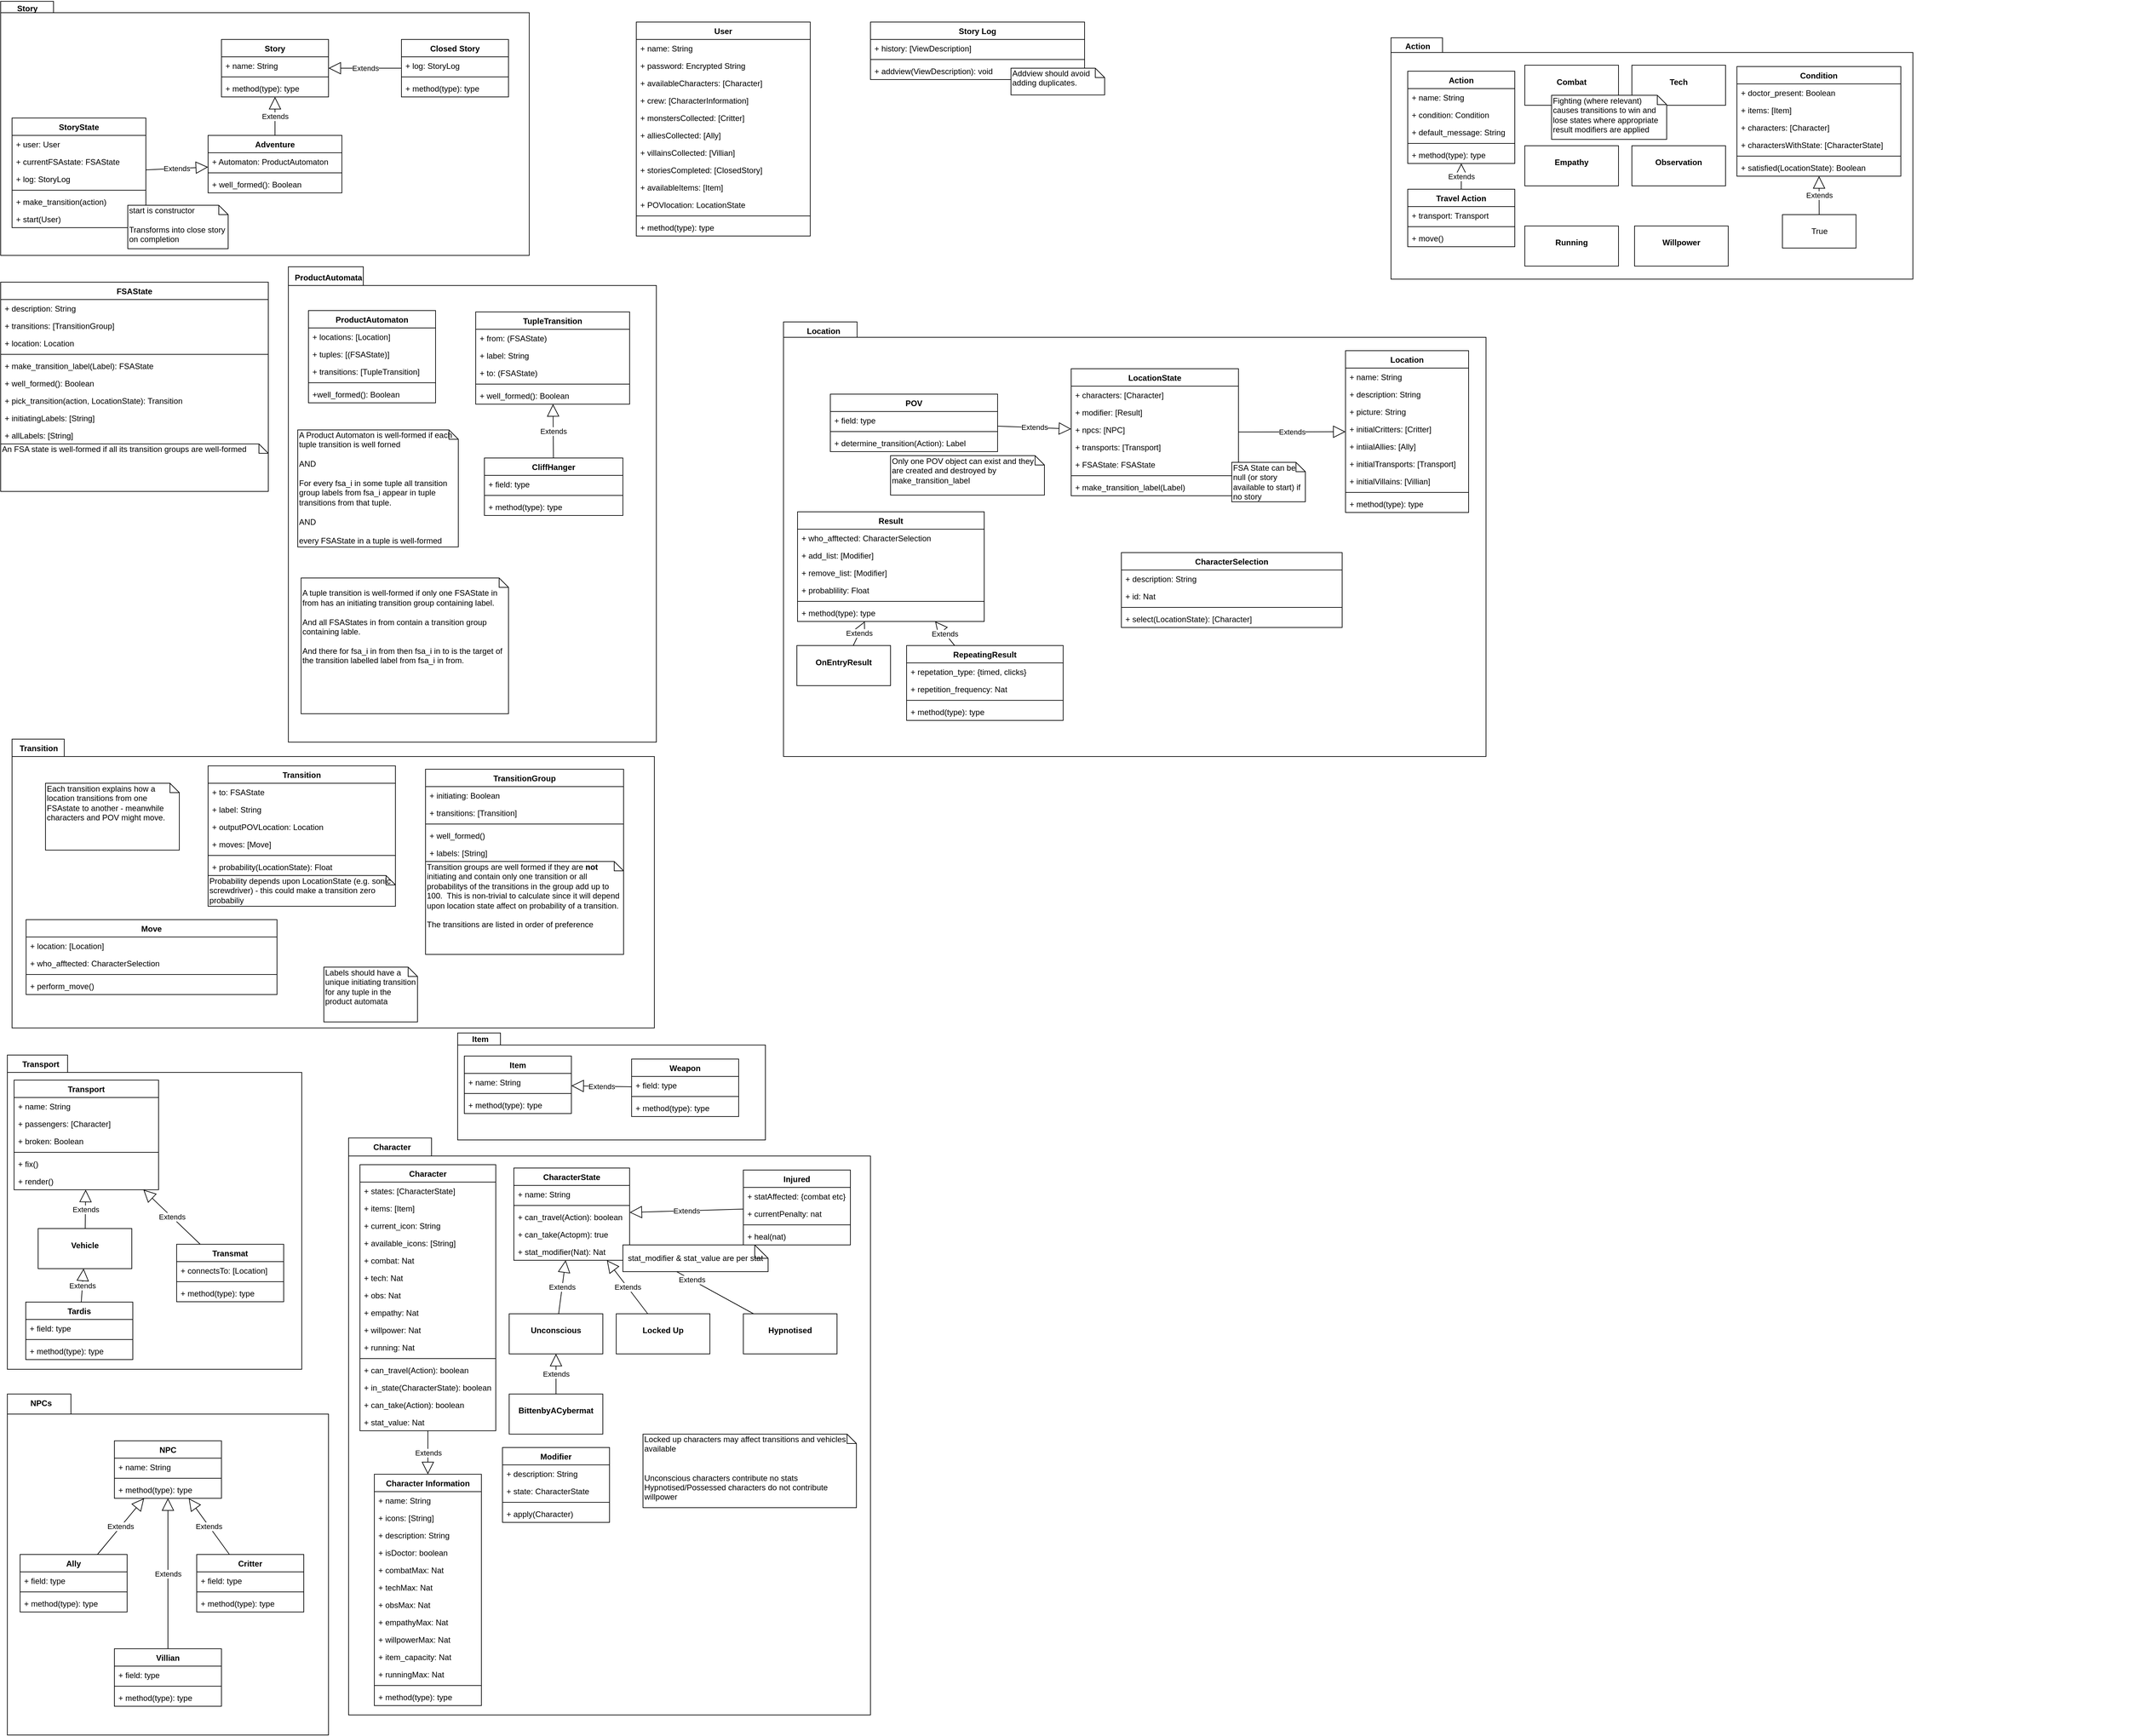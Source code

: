 <mxfile version="12.1.0" type="device" pages="1"><diagram id="PcZBM0cwIjFvhbTAKSrC" name="Page-1"><mxGraphModel dx="973" dy="558" grid="1" gridSize="10" guides="1" tooltips="1" connect="1" arrows="1" fold="1" page="1" pageScale="1" pageWidth="1169" pageHeight="827" math="0" shadow="0"><root><mxCell id="0"/><mxCell id="1" parent="0"/><mxCell id="5i-5VEk8Pgb5xrHLnTc5-6" value="" style="shape=folder;fontStyle=1;spacingTop=10;tabWidth=124;tabHeight=27;tabPosition=left;html=1;" parent="1" vertex="1"><mxGeometry x="540" y="1720" width="780" height="863" as="geometry"/></mxCell><mxCell id="5i-5VEk8Pgb5xrHLnTc5-1" value="" style="shape=folder;fontStyle=1;spacingTop=10;tabWidth=79;tabHeight=17;tabPosition=left;html=1;" parent="1" vertex="1"><mxGeometry x="20" y="20" width="790" height="380" as="geometry"/></mxCell><mxCell id="8Er9uRTMhDSbIZUDaEvt-1" value="Adventure" style="swimlane;fontStyle=1;align=center;verticalAlign=top;childLayout=stackLayout;horizontal=1;startSize=26;horizontalStack=0;resizeParent=1;resizeParentMax=0;resizeLast=0;collapsible=1;marginBottom=0;" parent="1" vertex="1"><mxGeometry x="330" y="220.5" width="200" height="86" as="geometry"/></mxCell><mxCell id="8Er9uRTMhDSbIZUDaEvt-47" value="+ Automaton: ProductAutomaton" style="text;strokeColor=none;fillColor=none;align=left;verticalAlign=top;spacingLeft=4;spacingRight=4;overflow=hidden;rotatable=0;points=[[0,0.5],[1,0.5]];portConstraint=eastwest;" parent="8Er9uRTMhDSbIZUDaEvt-1" vertex="1"><mxGeometry y="26" width="200" height="26" as="geometry"/></mxCell><mxCell id="8Er9uRTMhDSbIZUDaEvt-3" value="" style="line;strokeWidth=1;fillColor=none;align=left;verticalAlign=middle;spacingTop=-1;spacingLeft=3;spacingRight=3;rotatable=0;labelPosition=right;points=[];portConstraint=eastwest;" parent="8Er9uRTMhDSbIZUDaEvt-1" vertex="1"><mxGeometry y="52" width="200" height="8" as="geometry"/></mxCell><mxCell id="8Er9uRTMhDSbIZUDaEvt-4" value="+ well_formed(): Boolean" style="text;strokeColor=none;fillColor=none;align=left;verticalAlign=top;spacingLeft=4;spacingRight=4;overflow=hidden;rotatable=0;points=[[0,0.5],[1,0.5]];portConstraint=eastwest;" parent="8Er9uRTMhDSbIZUDaEvt-1" vertex="1"><mxGeometry y="60" width="200" height="26" as="geometry"/></mxCell><mxCell id="85UqbkTaQkvqVScv0kFS-24" value="Extends" style="endArrow=block;endSize=16;endFill=0;html=1;rounded=0;" parent="8Er9uRTMhDSbIZUDaEvt-1" target="85UqbkTaQkvqVScv0kFS-23" edge="1"><mxGeometry width="160" relative="1" as="geometry"><mxPoint x="100" y="-0.5" as="sourcePoint"/><mxPoint x="260" y="-0.5" as="targetPoint"/></mxGeometry></mxCell><mxCell id="8Er9uRTMhDSbIZUDaEvt-22" value="StoryState" style="swimlane;fontStyle=1;align=center;verticalAlign=top;childLayout=stackLayout;horizontal=1;startSize=26;horizontalStack=0;resizeParent=1;resizeParentMax=0;resizeLast=0;collapsible=1;marginBottom=0;" parent="1" vertex="1"><mxGeometry x="37" y="194.5" width="200" height="164" as="geometry"/></mxCell><mxCell id="8Er9uRTMhDSbIZUDaEvt-23" value="+ user: User" style="text;strokeColor=none;fillColor=none;align=left;verticalAlign=top;spacingLeft=4;spacingRight=4;overflow=hidden;rotatable=0;points=[[0,0.5],[1,0.5]];portConstraint=eastwest;" parent="8Er9uRTMhDSbIZUDaEvt-22" vertex="1"><mxGeometry y="26" width="200" height="26" as="geometry"/></mxCell><mxCell id="8Er9uRTMhDSbIZUDaEvt-49" value="+ currentFSAstate: FSAState" style="text;strokeColor=none;fillColor=none;align=left;verticalAlign=top;spacingLeft=4;spacingRight=4;overflow=hidden;rotatable=0;points=[[0,0.5],[1,0.5]];portConstraint=eastwest;" parent="8Er9uRTMhDSbIZUDaEvt-22" vertex="1"><mxGeometry y="52" width="200" height="26" as="geometry"/></mxCell><mxCell id="85UqbkTaQkvqVScv0kFS-6" value="+ log: StoryLog" style="text;strokeColor=none;fillColor=none;align=left;verticalAlign=top;spacingLeft=4;spacingRight=4;overflow=hidden;rotatable=0;points=[[0,0.5],[1,0.5]];portConstraint=eastwest;" parent="8Er9uRTMhDSbIZUDaEvt-22" vertex="1"><mxGeometry y="78" width="200" height="26" as="geometry"/></mxCell><mxCell id="8Er9uRTMhDSbIZUDaEvt-24" value="" style="line;strokeWidth=1;fillColor=none;align=left;verticalAlign=middle;spacingTop=-1;spacingLeft=3;spacingRight=3;rotatable=0;labelPosition=right;points=[];portConstraint=eastwest;" parent="8Er9uRTMhDSbIZUDaEvt-22" vertex="1"><mxGeometry y="104" width="200" height="8" as="geometry"/></mxCell><mxCell id="8Er9uRTMhDSbIZUDaEvt-25" value="+ make_transition(action)" style="text;strokeColor=none;fillColor=none;align=left;verticalAlign=top;spacingLeft=4;spacingRight=4;overflow=hidden;rotatable=0;points=[[0,0.5],[1,0.5]];portConstraint=eastwest;" parent="8Er9uRTMhDSbIZUDaEvt-22" vertex="1"><mxGeometry y="112" width="200" height="26" as="geometry"/></mxCell><mxCell id="GU--3wKR7p8HNCddDsal-12" value="+ start(User)" style="text;strokeColor=none;fillColor=none;align=left;verticalAlign=top;spacingLeft=4;spacingRight=4;overflow=hidden;rotatable=0;points=[[0,0.5],[1,0.5]];portConstraint=eastwest;" parent="8Er9uRTMhDSbIZUDaEvt-22" vertex="1"><mxGeometry y="138" width="200" height="26" as="geometry"/></mxCell><mxCell id="8Er9uRTMhDSbIZUDaEvt-26" value="Extends" style="endArrow=block;endSize=16;endFill=0;html=1;" parent="1" source="8Er9uRTMhDSbIZUDaEvt-22" target="8Er9uRTMhDSbIZUDaEvt-1" edge="1"><mxGeometry width="160" relative="1" as="geometry"><mxPoint x="90" y="200" as="sourcePoint"/><mxPoint x="90" y="132" as="targetPoint"/></mxGeometry></mxCell><mxCell id="8Er9uRTMhDSbIZUDaEvt-51" value="Character Information" style="swimlane;fontStyle=1;align=center;verticalAlign=top;childLayout=stackLayout;horizontal=1;startSize=26;horizontalStack=0;resizeParent=1;resizeParentMax=0;resizeLast=0;collapsible=1;marginBottom=0;" parent="1" vertex="1"><mxGeometry x="578.5" y="2223" width="160" height="346" as="geometry"/></mxCell><mxCell id="8Er9uRTMhDSbIZUDaEvt-52" value="+ name: String&#10;" style="text;strokeColor=none;fillColor=none;align=left;verticalAlign=top;spacingLeft=4;spacingRight=4;overflow=hidden;rotatable=0;points=[[0,0.5],[1,0.5]];portConstraint=eastwest;" parent="8Er9uRTMhDSbIZUDaEvt-51" vertex="1"><mxGeometry y="26" width="160" height="26" as="geometry"/></mxCell><mxCell id="8Er9uRTMhDSbIZUDaEvt-55" value="+ icons: [String]" style="text;strokeColor=none;fillColor=none;align=left;verticalAlign=top;spacingLeft=4;spacingRight=4;overflow=hidden;rotatable=0;points=[[0,0.5],[1,0.5]];portConstraint=eastwest;" parent="8Er9uRTMhDSbIZUDaEvt-51" vertex="1"><mxGeometry y="52" width="160" height="26" as="geometry"/></mxCell><mxCell id="8OGAlcId1Bntp40OyLiA-1" value="+ description: String" style="text;strokeColor=none;fillColor=none;align=left;verticalAlign=top;spacingLeft=4;spacingRight=4;overflow=hidden;rotatable=0;points=[[0,0.5],[1,0.5]];portConstraint=eastwest;" parent="8Er9uRTMhDSbIZUDaEvt-51" vertex="1"><mxGeometry y="78" width="160" height="26" as="geometry"/></mxCell><mxCell id="8Er9uRTMhDSbIZUDaEvt-66" value="+ isDoctor: boolean" style="text;strokeColor=none;fillColor=none;align=left;verticalAlign=top;spacingLeft=4;spacingRight=4;overflow=hidden;rotatable=0;points=[[0,0.5],[1,0.5]];portConstraint=eastwest;" parent="8Er9uRTMhDSbIZUDaEvt-51" vertex="1"><mxGeometry y="104" width="160" height="26" as="geometry"/></mxCell><mxCell id="20BwzL29PzwQLWlVEmE7-3" value="+ combatMax: Nat" style="text;strokeColor=none;fillColor=none;align=left;verticalAlign=top;spacingLeft=4;spacingRight=4;overflow=hidden;rotatable=0;points=[[0,0.5],[1,0.5]];portConstraint=eastwest;" parent="8Er9uRTMhDSbIZUDaEvt-51" vertex="1"><mxGeometry y="130" width="160" height="26" as="geometry"/></mxCell><mxCell id="20BwzL29PzwQLWlVEmE7-1" value="+ techMax: Nat" style="text;strokeColor=none;fillColor=none;align=left;verticalAlign=top;spacingLeft=4;spacingRight=4;overflow=hidden;rotatable=0;points=[[0,0.5],[1,0.5]];portConstraint=eastwest;" parent="8Er9uRTMhDSbIZUDaEvt-51" vertex="1"><mxGeometry y="156" width="160" height="26" as="geometry"/></mxCell><mxCell id="20BwzL29PzwQLWlVEmE7-2" value="+ obsMax: Nat" style="text;strokeColor=none;fillColor=none;align=left;verticalAlign=top;spacingLeft=4;spacingRight=4;overflow=hidden;rotatable=0;points=[[0,0.5],[1,0.5]];portConstraint=eastwest;" parent="8Er9uRTMhDSbIZUDaEvt-51" vertex="1"><mxGeometry y="182" width="160" height="26" as="geometry"/></mxCell><mxCell id="20BwzL29PzwQLWlVEmE7-4" value="+ empathyMax: Nat" style="text;strokeColor=none;fillColor=none;align=left;verticalAlign=top;spacingLeft=4;spacingRight=4;overflow=hidden;rotatable=0;points=[[0,0.5],[1,0.5]];portConstraint=eastwest;" parent="8Er9uRTMhDSbIZUDaEvt-51" vertex="1"><mxGeometry y="208" width="160" height="26" as="geometry"/></mxCell><mxCell id="20BwzL29PzwQLWlVEmE7-5" value="+ willpowerMax: Nat" style="text;strokeColor=none;fillColor=none;align=left;verticalAlign=top;spacingLeft=4;spacingRight=4;overflow=hidden;rotatable=0;points=[[0,0.5],[1,0.5]];portConstraint=eastwest;" parent="8Er9uRTMhDSbIZUDaEvt-51" vertex="1"><mxGeometry y="234" width="160" height="26" as="geometry"/></mxCell><mxCell id="m2ObhFMEetM0gyADa0w0-7" value="+ item_capacity: Nat" style="text;strokeColor=none;fillColor=none;align=left;verticalAlign=top;spacingLeft=4;spacingRight=4;overflow=hidden;rotatable=0;points=[[0,0.5],[1,0.5]];portConstraint=eastwest;" parent="8Er9uRTMhDSbIZUDaEvt-51" vertex="1"><mxGeometry y="260" width="160" height="26" as="geometry"/></mxCell><mxCell id="20BwzL29PzwQLWlVEmE7-6" value="+ runningMax: Nat" style="text;strokeColor=none;fillColor=none;align=left;verticalAlign=top;spacingLeft=4;spacingRight=4;overflow=hidden;rotatable=0;points=[[0,0.5],[1,0.5]];portConstraint=eastwest;" parent="8Er9uRTMhDSbIZUDaEvt-51" vertex="1"><mxGeometry y="286" width="160" height="26" as="geometry"/></mxCell><mxCell id="8Er9uRTMhDSbIZUDaEvt-53" value="" style="line;strokeWidth=1;fillColor=none;align=left;verticalAlign=middle;spacingTop=-1;spacingLeft=3;spacingRight=3;rotatable=0;labelPosition=right;points=[];portConstraint=eastwest;" parent="8Er9uRTMhDSbIZUDaEvt-51" vertex="1"><mxGeometry y="312" width="160" height="8" as="geometry"/></mxCell><mxCell id="8Er9uRTMhDSbIZUDaEvt-54" value="+ method(type): type" style="text;strokeColor=none;fillColor=none;align=left;verticalAlign=top;spacingLeft=4;spacingRight=4;overflow=hidden;rotatable=0;points=[[0,0.5],[1,0.5]];portConstraint=eastwest;" parent="8Er9uRTMhDSbIZUDaEvt-51" vertex="1"><mxGeometry y="320" width="160" height="26" as="geometry"/></mxCell><mxCell id="8Er9uRTMhDSbIZUDaEvt-56" value="Character" style="swimlane;fontStyle=1;align=center;verticalAlign=top;childLayout=stackLayout;horizontal=1;startSize=26;horizontalStack=0;resizeParent=1;resizeParentMax=0;resizeLast=0;collapsible=1;marginBottom=0;" parent="1" vertex="1"><mxGeometry x="557" y="1760" width="203" height="398" as="geometry"/></mxCell><mxCell id="8Er9uRTMhDSbIZUDaEvt-64" value="+ states: [CharacterState]" style="text;strokeColor=none;fillColor=none;align=left;verticalAlign=top;spacingLeft=4;spacingRight=4;overflow=hidden;rotatable=0;points=[[0,0.5],[1,0.5]];portConstraint=eastwest;" parent="8Er9uRTMhDSbIZUDaEvt-56" vertex="1"><mxGeometry y="26" width="203" height="26" as="geometry"/></mxCell><mxCell id="8Er9uRTMhDSbIZUDaEvt-65" value="+ items: [Item]&#10;" style="text;strokeColor=none;fillColor=none;align=left;verticalAlign=top;spacingLeft=4;spacingRight=4;overflow=hidden;rotatable=0;points=[[0,0.5],[1,0.5]];portConstraint=eastwest;" parent="8Er9uRTMhDSbIZUDaEvt-56" vertex="1"><mxGeometry y="52" width="203" height="26" as="geometry"/></mxCell><mxCell id="mmS4cT1IQYnZ7gVLJaNj-1" value="+ current_icon: String" style="text;strokeColor=none;fillColor=none;align=left;verticalAlign=top;spacingLeft=4;spacingRight=4;overflow=hidden;rotatable=0;points=[[0,0.5],[1,0.5]];portConstraint=eastwest;" parent="8Er9uRTMhDSbIZUDaEvt-56" vertex="1"><mxGeometry y="78" width="203" height="26" as="geometry"/></mxCell><mxCell id="mmS4cT1IQYnZ7gVLJaNj-2" value="+ available_icons: [String]" style="text;strokeColor=none;fillColor=none;align=left;verticalAlign=top;spacingLeft=4;spacingRight=4;overflow=hidden;rotatable=0;points=[[0,0.5],[1,0.5]];portConstraint=eastwest;" parent="8Er9uRTMhDSbIZUDaEvt-56" vertex="1"><mxGeometry y="104" width="203" height="26" as="geometry"/></mxCell><mxCell id="20BwzL29PzwQLWlVEmE7-7" value="+ combat: Nat" style="text;strokeColor=none;fillColor=none;align=left;verticalAlign=top;spacingLeft=4;spacingRight=4;overflow=hidden;rotatable=0;points=[[0,0.5],[1,0.5]];portConstraint=eastwest;" parent="8Er9uRTMhDSbIZUDaEvt-56" vertex="1"><mxGeometry y="130" width="203" height="26" as="geometry"/></mxCell><mxCell id="20BwzL29PzwQLWlVEmE7-8" value="+ tech: Nat" style="text;strokeColor=none;fillColor=none;align=left;verticalAlign=top;spacingLeft=4;spacingRight=4;overflow=hidden;rotatable=0;points=[[0,0.5],[1,0.5]];portConstraint=eastwest;" parent="8Er9uRTMhDSbIZUDaEvt-56" vertex="1"><mxGeometry y="156" width="203" height="26" as="geometry"/></mxCell><mxCell id="20BwzL29PzwQLWlVEmE7-9" value="+ obs: Nat" style="text;strokeColor=none;fillColor=none;align=left;verticalAlign=top;spacingLeft=4;spacingRight=4;overflow=hidden;rotatable=0;points=[[0,0.5],[1,0.5]];portConstraint=eastwest;" parent="8Er9uRTMhDSbIZUDaEvt-56" vertex="1"><mxGeometry y="182" width="203" height="26" as="geometry"/></mxCell><mxCell id="20BwzL29PzwQLWlVEmE7-10" value="+ empathy: Nat" style="text;strokeColor=none;fillColor=none;align=left;verticalAlign=top;spacingLeft=4;spacingRight=4;overflow=hidden;rotatable=0;points=[[0,0.5],[1,0.5]];portConstraint=eastwest;" parent="8Er9uRTMhDSbIZUDaEvt-56" vertex="1"><mxGeometry y="208" width="203" height="26" as="geometry"/></mxCell><mxCell id="20BwzL29PzwQLWlVEmE7-11" value="+ willpower: Nat" style="text;strokeColor=none;fillColor=none;align=left;verticalAlign=top;spacingLeft=4;spacingRight=4;overflow=hidden;rotatable=0;points=[[0,0.5],[1,0.5]];portConstraint=eastwest;" parent="8Er9uRTMhDSbIZUDaEvt-56" vertex="1"><mxGeometry y="234" width="203" height="26" as="geometry"/></mxCell><mxCell id="20BwzL29PzwQLWlVEmE7-12" value="+ running: Nat" style="text;strokeColor=none;fillColor=none;align=left;verticalAlign=top;spacingLeft=4;spacingRight=4;overflow=hidden;rotatable=0;points=[[0,0.5],[1,0.5]];portConstraint=eastwest;" parent="8Er9uRTMhDSbIZUDaEvt-56" vertex="1"><mxGeometry y="260" width="203" height="26" as="geometry"/></mxCell><mxCell id="8Er9uRTMhDSbIZUDaEvt-58" value="" style="line;strokeWidth=1;fillColor=none;align=left;verticalAlign=middle;spacingTop=-1;spacingLeft=3;spacingRight=3;rotatable=0;labelPosition=right;points=[];portConstraint=eastwest;" parent="8Er9uRTMhDSbIZUDaEvt-56" vertex="1"><mxGeometry y="286" width="203" height="8" as="geometry"/></mxCell><mxCell id="m2ObhFMEetM0gyADa0w0-1" value="+ can_travel(Action): boolean" style="text;strokeColor=none;fillColor=none;align=left;verticalAlign=top;spacingLeft=4;spacingRight=4;overflow=hidden;rotatable=0;points=[[0,0.5],[1,0.5]];portConstraint=eastwest;" parent="8Er9uRTMhDSbIZUDaEvt-56" vertex="1"><mxGeometry y="294" width="203" height="26" as="geometry"/></mxCell><mxCell id="m2ObhFMEetM0gyADa0w0-3" value="+ in_state(CharacterState): boolean" style="text;strokeColor=none;fillColor=none;align=left;verticalAlign=top;spacingLeft=4;spacingRight=4;overflow=hidden;rotatable=0;points=[[0,0.5],[1,0.5]];portConstraint=eastwest;" parent="8Er9uRTMhDSbIZUDaEvt-56" vertex="1"><mxGeometry y="320" width="203" height="26" as="geometry"/></mxCell><mxCell id="8Er9uRTMhDSbIZUDaEvt-59" value="+ can_take(Action): boolean" style="text;strokeColor=none;fillColor=none;align=left;verticalAlign=top;spacingLeft=4;spacingRight=4;overflow=hidden;rotatable=0;points=[[0,0.5],[1,0.5]];portConstraint=eastwest;" parent="8Er9uRTMhDSbIZUDaEvt-56" vertex="1"><mxGeometry y="346" width="203" height="26" as="geometry"/></mxCell><mxCell id="m2ObhFMEetM0gyADa0w0-6" value="+ stat_value: Nat" style="text;strokeColor=none;fillColor=none;align=left;verticalAlign=top;spacingLeft=4;spacingRight=4;overflow=hidden;rotatable=0;points=[[0,0.5],[1,0.5]];portConstraint=eastwest;" parent="8Er9uRTMhDSbIZUDaEvt-56" vertex="1"><mxGeometry y="372" width="203" height="26" as="geometry"/></mxCell><mxCell id="8Er9uRTMhDSbIZUDaEvt-60" value="Extends" style="endArrow=block;endSize=16;endFill=0;html=1;" parent="1" source="8Er9uRTMhDSbIZUDaEvt-56" target="8Er9uRTMhDSbIZUDaEvt-51" edge="1"><mxGeometry width="160" relative="1" as="geometry"><mxPoint x="537" y="1130" as="sourcePoint"/><mxPoint x="697" y="1130" as="targetPoint"/></mxGeometry></mxCell><mxCell id="8Er9uRTMhDSbIZUDaEvt-69" value="FSAState" style="swimlane;fontStyle=1;align=center;verticalAlign=top;childLayout=stackLayout;horizontal=1;startSize=26;horizontalStack=0;resizeParent=1;resizeParentMax=0;resizeLast=0;collapsible=1;marginBottom=0;" parent="1" vertex="1"><mxGeometry x="20" y="440" width="400" height="313" as="geometry"/></mxCell><mxCell id="8Er9uRTMhDSbIZUDaEvt-70" value="+ description: String" style="text;strokeColor=none;fillColor=none;align=left;verticalAlign=top;spacingLeft=4;spacingRight=4;overflow=hidden;rotatable=0;points=[[0,0.5],[1,0.5]];portConstraint=eastwest;" parent="8Er9uRTMhDSbIZUDaEvt-69" vertex="1"><mxGeometry y="26" width="400" height="26" as="geometry"/></mxCell><mxCell id="8Er9uRTMhDSbIZUDaEvt-73" value="+ transitions: [TransitionGroup]" style="text;strokeColor=none;fillColor=none;align=left;verticalAlign=top;spacingLeft=4;spacingRight=4;overflow=hidden;rotatable=0;points=[[0,0.5],[1,0.5]];portConstraint=eastwest;" parent="8Er9uRTMhDSbIZUDaEvt-69" vertex="1"><mxGeometry y="52" width="400" height="26" as="geometry"/></mxCell><mxCell id="c12euNl80qYQy60AaBhq-1" value="+ location: Location" style="text;strokeColor=none;fillColor=none;align=left;verticalAlign=top;spacingLeft=4;spacingRight=4;overflow=hidden;rotatable=0;points=[[0,0.5],[1,0.5]];portConstraint=eastwest;" parent="8Er9uRTMhDSbIZUDaEvt-69" vertex="1"><mxGeometry y="78" width="400" height="26" as="geometry"/></mxCell><mxCell id="8Er9uRTMhDSbIZUDaEvt-71" value="" style="line;strokeWidth=1;fillColor=none;align=left;verticalAlign=middle;spacingTop=-1;spacingLeft=3;spacingRight=3;rotatable=0;labelPosition=right;points=[];portConstraint=eastwest;" parent="8Er9uRTMhDSbIZUDaEvt-69" vertex="1"><mxGeometry y="104" width="400" height="8" as="geometry"/></mxCell><mxCell id="8Er9uRTMhDSbIZUDaEvt-90" value="+ make_transition_label(Label): FSAState" style="text;strokeColor=none;fillColor=none;align=left;verticalAlign=top;spacingLeft=4;spacingRight=4;overflow=hidden;rotatable=0;points=[[0,0.5],[1,0.5]];portConstraint=eastwest;" parent="8Er9uRTMhDSbIZUDaEvt-69" vertex="1"><mxGeometry y="112" width="400" height="26" as="geometry"/></mxCell><mxCell id="8Er9uRTMhDSbIZUDaEvt-92" value="+ well_formed(): Boolean" style="text;strokeColor=none;fillColor=none;align=left;verticalAlign=top;spacingLeft=4;spacingRight=4;overflow=hidden;rotatable=0;points=[[0,0.5],[1,0.5]];portConstraint=eastwest;" parent="8Er9uRTMhDSbIZUDaEvt-69" vertex="1"><mxGeometry y="138" width="400" height="26" as="geometry"/></mxCell><mxCell id="8Er9uRTMhDSbIZUDaEvt-72" value="+ pick_transition(action, LocationState): Transition&#10;" style="text;strokeColor=none;fillColor=none;align=left;verticalAlign=top;spacingLeft=4;spacingRight=4;overflow=hidden;rotatable=0;points=[[0,0.5],[1,0.5]];portConstraint=eastwest;" parent="8Er9uRTMhDSbIZUDaEvt-69" vertex="1"><mxGeometry y="164" width="400" height="26" as="geometry"/></mxCell><mxCell id="20BwzL29PzwQLWlVEmE7-83" value="+ initiatingLabels: [String]" style="text;strokeColor=none;fillColor=none;align=left;verticalAlign=top;spacingLeft=4;spacingRight=4;overflow=hidden;rotatable=0;points=[[0,0.5],[1,0.5]];portConstraint=eastwest;" parent="8Er9uRTMhDSbIZUDaEvt-69" vertex="1"><mxGeometry y="190" width="400" height="26" as="geometry"/></mxCell><mxCell id="20BwzL29PzwQLWlVEmE7-84" value="+ allLabels: [String]" style="text;strokeColor=none;fillColor=none;align=left;verticalAlign=top;spacingLeft=4;spacingRight=4;overflow=hidden;rotatable=0;points=[[0,0.5],[1,0.5]];portConstraint=eastwest;" parent="8Er9uRTMhDSbIZUDaEvt-69" vertex="1"><mxGeometry y="216" width="400" height="26" as="geometry"/></mxCell><mxCell id="hIHCQ5fEowi1mUViuKXb-4" value="An FSA state is well-formed if all its transition groups are well-formed" style="shape=note;whiteSpace=wrap;html=1;size=14;verticalAlign=top;align=left;spacingTop=-6;" parent="8Er9uRTMhDSbIZUDaEvt-69" vertex="1"><mxGeometry y="242" width="400" height="71" as="geometry"/></mxCell><mxCell id="8Er9uRTMhDSbIZUDaEvt-118" value="Modifier" style="swimlane;fontStyle=1;align=center;verticalAlign=top;childLayout=stackLayout;horizontal=1;startSize=26;horizontalStack=0;resizeParent=1;resizeParentMax=0;resizeLast=0;collapsible=1;marginBottom=0;" parent="1" vertex="1"><mxGeometry x="770" y="2183" width="160" height="112" as="geometry"/></mxCell><mxCell id="8Er9uRTMhDSbIZUDaEvt-119" value="+ description: String" style="text;strokeColor=none;fillColor=none;align=left;verticalAlign=top;spacingLeft=4;spacingRight=4;overflow=hidden;rotatable=0;points=[[0,0.5],[1,0.5]];portConstraint=eastwest;" parent="8Er9uRTMhDSbIZUDaEvt-118" vertex="1"><mxGeometry y="26" width="160" height="26" as="geometry"/></mxCell><mxCell id="8Er9uRTMhDSbIZUDaEvt-122" value="+ state: CharacterState" style="text;strokeColor=none;fillColor=none;align=left;verticalAlign=top;spacingLeft=4;spacingRight=4;overflow=hidden;rotatable=0;points=[[0,0.5],[1,0.5]];portConstraint=eastwest;" parent="8Er9uRTMhDSbIZUDaEvt-118" vertex="1"><mxGeometry y="52" width="160" height="26" as="geometry"/></mxCell><mxCell id="8Er9uRTMhDSbIZUDaEvt-120" value="" style="line;strokeWidth=1;fillColor=none;align=left;verticalAlign=middle;spacingTop=-1;spacingLeft=3;spacingRight=3;rotatable=0;labelPosition=right;points=[];portConstraint=eastwest;" parent="8Er9uRTMhDSbIZUDaEvt-118" vertex="1"><mxGeometry y="78" width="160" height="8" as="geometry"/></mxCell><mxCell id="8Er9uRTMhDSbIZUDaEvt-121" value="+ apply(Character)" style="text;strokeColor=none;fillColor=none;align=left;verticalAlign=top;spacingLeft=4;spacingRight=4;overflow=hidden;rotatable=0;points=[[0,0.5],[1,0.5]];portConstraint=eastwest;" parent="8Er9uRTMhDSbIZUDaEvt-118" vertex="1"><mxGeometry y="86" width="160" height="26" as="geometry"/></mxCell><mxCell id="8Er9uRTMhDSbIZUDaEvt-126" value="CharacterState" style="swimlane;fontStyle=1;align=center;verticalAlign=top;childLayout=stackLayout;horizontal=1;startSize=26;horizontalStack=0;resizeParent=1;resizeParentMax=0;resizeLast=0;collapsible=1;marginBottom=0;" parent="1" vertex="1"><mxGeometry x="787" y="1765" width="173" height="138" as="geometry"/></mxCell><mxCell id="8Er9uRTMhDSbIZUDaEvt-127" value="+ name: String" style="text;strokeColor=none;fillColor=none;align=left;verticalAlign=top;spacingLeft=4;spacingRight=4;overflow=hidden;rotatable=0;points=[[0,0.5],[1,0.5]];portConstraint=eastwest;" parent="8Er9uRTMhDSbIZUDaEvt-126" vertex="1"><mxGeometry y="26" width="173" height="26" as="geometry"/></mxCell><mxCell id="8Er9uRTMhDSbIZUDaEvt-128" value="" style="line;strokeWidth=1;fillColor=none;align=left;verticalAlign=middle;spacingTop=-1;spacingLeft=3;spacingRight=3;rotatable=0;labelPosition=right;points=[];portConstraint=eastwest;" parent="8Er9uRTMhDSbIZUDaEvt-126" vertex="1"><mxGeometry y="52" width="173" height="8" as="geometry"/></mxCell><mxCell id="m2ObhFMEetM0gyADa0w0-2" value="+ can_travel(Action): boolean" style="text;strokeColor=none;fillColor=none;align=left;verticalAlign=top;spacingLeft=4;spacingRight=4;overflow=hidden;rotatable=0;points=[[0,0.5],[1,0.5]];portConstraint=eastwest;" parent="8Er9uRTMhDSbIZUDaEvt-126" vertex="1"><mxGeometry y="60" width="173" height="26" as="geometry"/></mxCell><mxCell id="8Er9uRTMhDSbIZUDaEvt-129" value="+ can_take(Actopm): true" style="text;strokeColor=none;fillColor=none;align=left;verticalAlign=top;spacingLeft=4;spacingRight=4;overflow=hidden;rotatable=0;points=[[0,0.5],[1,0.5]];portConstraint=eastwest;" parent="8Er9uRTMhDSbIZUDaEvt-126" vertex="1"><mxGeometry y="86" width="173" height="26" as="geometry"/></mxCell><mxCell id="m2ObhFMEetM0gyADa0w0-4" value="+ stat_modifier(Nat): Nat" style="text;strokeColor=none;fillColor=none;align=left;verticalAlign=top;spacingLeft=4;spacingRight=4;overflow=hidden;rotatable=0;points=[[0,0.5],[1,0.5]];portConstraint=eastwest;" parent="8Er9uRTMhDSbIZUDaEvt-126" vertex="1"><mxGeometry y="112" width="173" height="26" as="geometry"/></mxCell><mxCell id="5i-5VEk8Pgb5xrHLnTc5-3" value="Story" style="text;align=center;fontStyle=1;verticalAlign=middle;spacingLeft=3;spacingRight=3;strokeColor=none;rotatable=0;points=[[0,0.5],[1,0.5]];portConstraint=eastwest;" parent="1" vertex="1"><mxGeometry x="47.5" y="25" width="25" height="10" as="geometry"/></mxCell><mxCell id="5i-5VEk8Pgb5xrHLnTc5-7" value="Character" style="text;align=center;fontStyle=1;verticalAlign=middle;spacingLeft=3;spacingRight=3;strokeColor=none;rotatable=0;points=[[0,0.5],[1,0.5]];portConstraint=eastwest;" parent="1" vertex="1"><mxGeometry x="565" y="1720" width="80" height="26" as="geometry"/></mxCell><mxCell id="5i-5VEk8Pgb5xrHLnTc5-14" value="" style="group" parent="1" vertex="1" connectable="0"><mxGeometry x="1190" y="499.5" width="1050" height="740" as="geometry"/></mxCell><mxCell id="5i-5VEk8Pgb5xrHLnTc5-11" value="" style="shape=folder;fontStyle=1;spacingTop=10;tabWidth=110;tabHeight=23;tabPosition=left;html=1;" parent="5i-5VEk8Pgb5xrHLnTc5-14" vertex="1"><mxGeometry width="1050" height="650" as="geometry"/></mxCell><mxCell id="8Er9uRTMhDSbIZUDaEvt-7" value="Location" style="swimlane;fontStyle=1;align=center;verticalAlign=top;childLayout=stackLayout;horizontal=1;startSize=26;horizontalStack=0;resizeParent=1;resizeParentMax=0;resizeLast=0;collapsible=1;marginBottom=0;" parent="5i-5VEk8Pgb5xrHLnTc5-14" vertex="1"><mxGeometry x="840" y="43" width="184" height="242" as="geometry"/></mxCell><mxCell id="8Er9uRTMhDSbIZUDaEvt-8" value="+ name: String" style="text;strokeColor=none;fillColor=none;align=left;verticalAlign=top;spacingLeft=4;spacingRight=4;overflow=hidden;rotatable=0;points=[[0,0.5],[1,0.5]];portConstraint=eastwest;" parent="8Er9uRTMhDSbIZUDaEvt-7" vertex="1"><mxGeometry y="26" width="184" height="26" as="geometry"/></mxCell><mxCell id="8Er9uRTMhDSbIZUDaEvt-11" value="+ description: String" style="text;strokeColor=none;fillColor=none;align=left;verticalAlign=top;spacingLeft=4;spacingRight=4;overflow=hidden;rotatable=0;points=[[0,0.5],[1,0.5]];portConstraint=eastwest;" parent="8Er9uRTMhDSbIZUDaEvt-7" vertex="1"><mxGeometry y="52" width="184" height="26" as="geometry"/></mxCell><mxCell id="8Er9uRTMhDSbIZUDaEvt-12" value="+ picture: String" style="text;strokeColor=none;fillColor=none;align=left;verticalAlign=top;spacingLeft=4;spacingRight=4;overflow=hidden;rotatable=0;points=[[0,0.5],[1,0.5]];portConstraint=eastwest;" parent="8Er9uRTMhDSbIZUDaEvt-7" vertex="1"><mxGeometry y="78" width="184" height="26" as="geometry"/></mxCell><mxCell id="5i-5VEk8Pgb5xrHLnTc5-20" value="+ initialCritters: [Critter]" style="text;strokeColor=none;fillColor=none;align=left;verticalAlign=top;spacingLeft=4;spacingRight=4;overflow=hidden;rotatable=0;points=[[0,0.5],[1,0.5]];portConstraint=eastwest;" parent="8Er9uRTMhDSbIZUDaEvt-7" vertex="1"><mxGeometry y="104" width="184" height="26" as="geometry"/></mxCell><mxCell id="5i-5VEk8Pgb5xrHLnTc5-21" value="+ intiialAllies: [Ally]" style="text;strokeColor=none;fillColor=none;align=left;verticalAlign=top;spacingLeft=4;spacingRight=4;overflow=hidden;rotatable=0;points=[[0,0.5],[1,0.5]];portConstraint=eastwest;" parent="8Er9uRTMhDSbIZUDaEvt-7" vertex="1"><mxGeometry y="130" width="184" height="26" as="geometry"/></mxCell><mxCell id="5i-5VEk8Pgb5xrHLnTc5-22" value="+ initialTransports: [Transport]" style="text;strokeColor=none;fillColor=none;align=left;verticalAlign=top;spacingLeft=4;spacingRight=4;overflow=hidden;rotatable=0;points=[[0,0.5],[1,0.5]];portConstraint=eastwest;" parent="8Er9uRTMhDSbIZUDaEvt-7" vertex="1"><mxGeometry y="156" width="184" height="26" as="geometry"/></mxCell><mxCell id="dsVf5sBol80vfdxciYWe-24" value="+ initialVillains: [Villian]" style="text;strokeColor=none;fillColor=none;align=left;verticalAlign=top;spacingLeft=4;spacingRight=4;overflow=hidden;rotatable=0;points=[[0,0.5],[1,0.5]];portConstraint=eastwest;" parent="8Er9uRTMhDSbIZUDaEvt-7" vertex="1"><mxGeometry y="182" width="184" height="26" as="geometry"/></mxCell><mxCell id="8Er9uRTMhDSbIZUDaEvt-9" value="" style="line;strokeWidth=1;fillColor=none;align=left;verticalAlign=middle;spacingTop=-1;spacingLeft=3;spacingRight=3;rotatable=0;labelPosition=right;points=[];portConstraint=eastwest;" parent="8Er9uRTMhDSbIZUDaEvt-7" vertex="1"><mxGeometry y="208" width="184" height="8" as="geometry"/></mxCell><mxCell id="8Er9uRTMhDSbIZUDaEvt-10" value="+ method(type): type" style="text;strokeColor=none;fillColor=none;align=left;verticalAlign=top;spacingLeft=4;spacingRight=4;overflow=hidden;rotatable=0;points=[[0,0.5],[1,0.5]];portConstraint=eastwest;" parent="8Er9uRTMhDSbIZUDaEvt-7" vertex="1"><mxGeometry y="216" width="184" height="26" as="geometry"/></mxCell><mxCell id="8Er9uRTMhDSbIZUDaEvt-30" value="LocationState" style="swimlane;fontStyle=1;align=center;verticalAlign=top;childLayout=stackLayout;horizontal=1;startSize=26;horizontalStack=0;resizeParent=1;resizeParentMax=0;resizeLast=0;collapsible=1;marginBottom=0;" parent="5i-5VEk8Pgb5xrHLnTc5-14" vertex="1"><mxGeometry x="430" y="70" width="250" height="190" as="geometry"/></mxCell><mxCell id="8Er9uRTMhDSbIZUDaEvt-48" value="+ characters: [Character]" style="text;strokeColor=none;fillColor=none;align=left;verticalAlign=top;spacingLeft=4;spacingRight=4;overflow=hidden;rotatable=0;points=[[0,0.5],[1,0.5]];portConstraint=eastwest;" parent="8Er9uRTMhDSbIZUDaEvt-30" vertex="1"><mxGeometry y="26" width="250" height="26" as="geometry"/></mxCell><mxCell id="8Er9uRTMhDSbIZUDaEvt-99" value="+ modifier: [Result]" style="text;strokeColor=none;fillColor=none;align=left;verticalAlign=top;spacingLeft=4;spacingRight=4;overflow=hidden;rotatable=0;points=[[0,0.5],[1,0.5]];portConstraint=eastwest;" parent="8Er9uRTMhDSbIZUDaEvt-30" vertex="1"><mxGeometry y="52" width="250" height="26" as="geometry"/></mxCell><mxCell id="dsVf5sBol80vfdxciYWe-25" value="+ npcs: [NPC]" style="text;strokeColor=none;fillColor=none;align=left;verticalAlign=top;spacingLeft=4;spacingRight=4;overflow=hidden;rotatable=0;points=[[0,0.5],[1,0.5]];portConstraint=eastwest;" parent="8Er9uRTMhDSbIZUDaEvt-30" vertex="1"><mxGeometry y="78" width="250" height="26" as="geometry"/></mxCell><mxCell id="5i-5VEk8Pgb5xrHLnTc5-19" value="+ transports: [Transport]" style="text;strokeColor=none;fillColor=none;align=left;verticalAlign=top;spacingLeft=4;spacingRight=4;overflow=hidden;rotatable=0;points=[[0,0.5],[1,0.5]];portConstraint=eastwest;" parent="8Er9uRTMhDSbIZUDaEvt-30" vertex="1"><mxGeometry y="104" width="250" height="26" as="geometry"/></mxCell><mxCell id="c12euNl80qYQy60AaBhq-4" value="+ FSAState: FSAState" style="text;strokeColor=none;fillColor=none;align=left;verticalAlign=top;spacingLeft=4;spacingRight=4;overflow=hidden;rotatable=0;points=[[0,0.5],[1,0.5]];portConstraint=eastwest;" parent="8Er9uRTMhDSbIZUDaEvt-30" vertex="1"><mxGeometry y="130" width="250" height="26" as="geometry"/></mxCell><mxCell id="8Er9uRTMhDSbIZUDaEvt-32" value="" style="line;strokeWidth=1;fillColor=none;align=left;verticalAlign=middle;spacingTop=-1;spacingLeft=3;spacingRight=3;rotatable=0;labelPosition=right;points=[];portConstraint=eastwest;" parent="8Er9uRTMhDSbIZUDaEvt-30" vertex="1"><mxGeometry y="156" width="250" height="8" as="geometry"/></mxCell><mxCell id="8Er9uRTMhDSbIZUDaEvt-89" value="+ make_transition_label(Label)" style="text;strokeColor=none;fillColor=none;align=left;verticalAlign=top;spacingLeft=4;spacingRight=4;overflow=hidden;rotatable=0;points=[[0,0.5],[1,0.5]];portConstraint=eastwest;" parent="8Er9uRTMhDSbIZUDaEvt-30" vertex="1"><mxGeometry y="164" width="250" height="26" as="geometry"/></mxCell><mxCell id="8Er9uRTMhDSbIZUDaEvt-105" value="Result" style="swimlane;fontStyle=1;align=center;verticalAlign=top;childLayout=stackLayout;horizontal=1;startSize=26;horizontalStack=0;resizeParent=1;resizeParentMax=0;resizeLast=0;collapsible=1;marginBottom=0;" parent="5i-5VEk8Pgb5xrHLnTc5-14" vertex="1"><mxGeometry x="21" y="284" width="279" height="164" as="geometry"/></mxCell><mxCell id="8Er9uRTMhDSbIZUDaEvt-106" value="+ who_afftected: CharacterSelection " style="text;strokeColor=none;fillColor=none;align=left;verticalAlign=top;spacingLeft=4;spacingRight=4;overflow=hidden;rotatable=0;points=[[0,0.5],[1,0.5]];portConstraint=eastwest;" parent="8Er9uRTMhDSbIZUDaEvt-105" vertex="1"><mxGeometry y="26" width="279" height="26" as="geometry"/></mxCell><mxCell id="8Er9uRTMhDSbIZUDaEvt-113" value="+ add_list: [Modifier]" style="text;strokeColor=none;fillColor=none;align=left;verticalAlign=top;spacingLeft=4;spacingRight=4;overflow=hidden;rotatable=0;points=[[0,0.5],[1,0.5]];portConstraint=eastwest;" parent="8Er9uRTMhDSbIZUDaEvt-105" vertex="1"><mxGeometry y="52" width="279" height="26" as="geometry"/></mxCell><mxCell id="8Er9uRTMhDSbIZUDaEvt-114" value="+ remove_list: [Modifier]" style="text;strokeColor=none;fillColor=none;align=left;verticalAlign=top;spacingLeft=4;spacingRight=4;overflow=hidden;rotatable=0;points=[[0,0.5],[1,0.5]];portConstraint=eastwest;" parent="8Er9uRTMhDSbIZUDaEvt-105" vertex="1"><mxGeometry y="78" width="279" height="26" as="geometry"/></mxCell><mxCell id="20BwzL29PzwQLWlVEmE7-68" value="+ probablility: Float" style="text;strokeColor=none;fillColor=none;align=left;verticalAlign=top;spacingLeft=4;spacingRight=4;overflow=hidden;rotatable=0;points=[[0,0.5],[1,0.5]];portConstraint=eastwest;" parent="8Er9uRTMhDSbIZUDaEvt-105" vertex="1"><mxGeometry y="104" width="279" height="26" as="geometry"/></mxCell><mxCell id="8Er9uRTMhDSbIZUDaEvt-107" value="" style="line;strokeWidth=1;fillColor=none;align=left;verticalAlign=middle;spacingTop=-1;spacingLeft=3;spacingRight=3;rotatable=0;labelPosition=right;points=[];portConstraint=eastwest;" parent="8Er9uRTMhDSbIZUDaEvt-105" vertex="1"><mxGeometry y="130" width="279" height="8" as="geometry"/></mxCell><mxCell id="8Er9uRTMhDSbIZUDaEvt-108" value="+ method(type): type" style="text;strokeColor=none;fillColor=none;align=left;verticalAlign=top;spacingLeft=4;spacingRight=4;overflow=hidden;rotatable=0;points=[[0,0.5],[1,0.5]];portConstraint=eastwest;" parent="8Er9uRTMhDSbIZUDaEvt-105" vertex="1"><mxGeometry y="138" width="279" height="26" as="geometry"/></mxCell><mxCell id="5i-5VEk8Pgb5xrHLnTc5-13" value="Location" style="text;align=center;fontStyle=1;verticalAlign=middle;spacingLeft=3;spacingRight=3;strokeColor=none;rotatable=0;points=[[0,0.5],[1,0.5]];portConstraint=eastwest;" parent="5i-5VEk8Pgb5xrHLnTc5-14" vertex="1"><mxGeometry x="20" width="80" height="26" as="geometry"/></mxCell><mxCell id="20BwzL29PzwQLWlVEmE7-62" value="&lt;p style=&quot;margin: 0px ; margin-top: 4px ; text-align: center&quot;&gt;&lt;br&gt;&lt;b&gt;OnEntryResult&lt;/b&gt;&lt;/p&gt;" style="verticalAlign=top;align=left;overflow=fill;fontSize=12;fontFamily=Helvetica;html=1;" parent="5i-5VEk8Pgb5xrHLnTc5-14" vertex="1"><mxGeometry x="20" y="484" width="140" height="60" as="geometry"/></mxCell><mxCell id="20BwzL29PzwQLWlVEmE7-64" value="RepeatingResult" style="swimlane;fontStyle=1;align=center;verticalAlign=top;childLayout=stackLayout;horizontal=1;startSize=26;horizontalStack=0;resizeParent=1;resizeParentMax=0;resizeLast=0;collapsible=1;marginBottom=0;" parent="5i-5VEk8Pgb5xrHLnTc5-14" vertex="1"><mxGeometry x="184" y="484" width="234" height="112" as="geometry"/></mxCell><mxCell id="20BwzL29PzwQLWlVEmE7-65" value="+ repetation_type: {timed, clicks}" style="text;strokeColor=none;fillColor=none;align=left;verticalAlign=top;spacingLeft=4;spacingRight=4;overflow=hidden;rotatable=0;points=[[0,0.5],[1,0.5]];portConstraint=eastwest;" parent="20BwzL29PzwQLWlVEmE7-64" vertex="1"><mxGeometry y="26" width="234" height="26" as="geometry"/></mxCell><mxCell id="20BwzL29PzwQLWlVEmE7-69" value="+ repetition_frequency: Nat" style="text;strokeColor=none;fillColor=none;align=left;verticalAlign=top;spacingLeft=4;spacingRight=4;overflow=hidden;rotatable=0;points=[[0,0.5],[1,0.5]];portConstraint=eastwest;" parent="20BwzL29PzwQLWlVEmE7-64" vertex="1"><mxGeometry y="52" width="234" height="26" as="geometry"/></mxCell><mxCell id="20BwzL29PzwQLWlVEmE7-66" value="" style="line;strokeWidth=1;fillColor=none;align=left;verticalAlign=middle;spacingTop=-1;spacingLeft=3;spacingRight=3;rotatable=0;labelPosition=right;points=[];portConstraint=eastwest;" parent="20BwzL29PzwQLWlVEmE7-64" vertex="1"><mxGeometry y="78" width="234" height="8" as="geometry"/></mxCell><mxCell id="20BwzL29PzwQLWlVEmE7-67" value="+ method(type): type" style="text;strokeColor=none;fillColor=none;align=left;verticalAlign=top;spacingLeft=4;spacingRight=4;overflow=hidden;rotatable=0;points=[[0,0.5],[1,0.5]];portConstraint=eastwest;" parent="20BwzL29PzwQLWlVEmE7-64" vertex="1"><mxGeometry y="86" width="234" height="26" as="geometry"/></mxCell><mxCell id="20BwzL29PzwQLWlVEmE7-70" value="Extends" style="endArrow=block;endSize=16;endFill=0;html=1;" parent="5i-5VEk8Pgb5xrHLnTc5-14" source="20BwzL29PzwQLWlVEmE7-62" target="8Er9uRTMhDSbIZUDaEvt-105" edge="1"><mxGeometry width="160" relative="1" as="geometry"><mxPoint x="80" y="610" as="sourcePoint"/><mxPoint x="240" y="610" as="targetPoint"/></mxGeometry></mxCell><mxCell id="20BwzL29PzwQLWlVEmE7-71" value="Extends" style="endArrow=block;endSize=16;endFill=0;html=1;" parent="5i-5VEk8Pgb5xrHLnTc5-14" source="20BwzL29PzwQLWlVEmE7-64" target="8Er9uRTMhDSbIZUDaEvt-105" edge="1"><mxGeometry width="160" relative="1" as="geometry"><mxPoint x="260" y="600" as="sourcePoint"/><mxPoint x="420" y="600" as="targetPoint"/></mxGeometry></mxCell><mxCell id="20BwzL29PzwQLWlVEmE7-103" value="CharacterSelection" style="swimlane;fontStyle=1;align=center;verticalAlign=top;childLayout=stackLayout;horizontal=1;startSize=26;horizontalStack=0;resizeParent=1;resizeParentMax=0;resizeLast=0;collapsible=1;marginBottom=0;" parent="5i-5VEk8Pgb5xrHLnTc5-14" vertex="1"><mxGeometry x="505" y="345" width="330" height="112" as="geometry"/></mxCell><mxCell id="20BwzL29PzwQLWlVEmE7-107" value="+ description: String" style="text;strokeColor=none;fillColor=none;align=left;verticalAlign=top;spacingLeft=4;spacingRight=4;overflow=hidden;rotatable=0;points=[[0,0.5],[1,0.5]];portConstraint=eastwest;" parent="20BwzL29PzwQLWlVEmE7-103" vertex="1"><mxGeometry y="26" width="330" height="26" as="geometry"/></mxCell><mxCell id="20BwzL29PzwQLWlVEmE7-104" value="+ id: Nat" style="text;strokeColor=none;fillColor=none;align=left;verticalAlign=top;spacingLeft=4;spacingRight=4;overflow=hidden;rotatable=0;points=[[0,0.5],[1,0.5]];portConstraint=eastwest;" parent="20BwzL29PzwQLWlVEmE7-103" vertex="1"><mxGeometry y="52" width="330" height="26" as="geometry"/></mxCell><mxCell id="20BwzL29PzwQLWlVEmE7-105" value="" style="line;strokeWidth=1;fillColor=none;align=left;verticalAlign=middle;spacingTop=-1;spacingLeft=3;spacingRight=3;rotatable=0;labelPosition=right;points=[];portConstraint=eastwest;" parent="20BwzL29PzwQLWlVEmE7-103" vertex="1"><mxGeometry y="78" width="330" height="8" as="geometry"/></mxCell><mxCell id="20BwzL29PzwQLWlVEmE7-106" value="+ select(LocationState): [Character]" style="text;strokeColor=none;fillColor=none;align=left;verticalAlign=top;spacingLeft=4;spacingRight=4;overflow=hidden;rotatable=0;points=[[0,0.5],[1,0.5]];portConstraint=eastwest;" parent="20BwzL29PzwQLWlVEmE7-103" vertex="1"><mxGeometry y="86" width="330" height="26" as="geometry"/></mxCell><mxCell id="GU--3wKR7p8HNCddDsal-16" value="FSA State can be null (or story available to start) if no story" style="shape=note;whiteSpace=wrap;html=1;size=14;verticalAlign=top;align=left;spacingTop=-6;" parent="5i-5VEk8Pgb5xrHLnTc5-14" vertex="1"><mxGeometry x="670" y="210" width="110" height="59" as="geometry"/></mxCell><mxCell id="c12euNl80qYQy60AaBhq-5" value="Extends" style="endArrow=block;endSize=16;endFill=0;html=1;rounded=0;" parent="5i-5VEk8Pgb5xrHLnTc5-14" source="8Er9uRTMhDSbIZUDaEvt-30" target="8Er9uRTMhDSbIZUDaEvt-7" edge="1"><mxGeometry width="160" relative="1" as="geometry"><mxPoint x="260" y="140" as="sourcePoint"/><mxPoint x="420" y="140" as="targetPoint"/></mxGeometry></mxCell><mxCell id="c12euNl80qYQy60AaBhq-6" value="POV" style="swimlane;fontStyle=1;align=center;verticalAlign=top;childLayout=stackLayout;horizontal=1;startSize=26;horizontalStack=0;resizeParent=1;resizeParentMax=0;resizeLast=0;collapsible=1;marginBottom=0;" parent="5i-5VEk8Pgb5xrHLnTc5-14" vertex="1"><mxGeometry x="70" y="108" width="250" height="86" as="geometry"/></mxCell><mxCell id="c12euNl80qYQy60AaBhq-7" value="+ field: type" style="text;strokeColor=none;fillColor=none;align=left;verticalAlign=top;spacingLeft=4;spacingRight=4;overflow=hidden;rotatable=0;points=[[0,0.5],[1,0.5]];portConstraint=eastwest;" parent="c12euNl80qYQy60AaBhq-6" vertex="1"><mxGeometry y="26" width="250" height="26" as="geometry"/></mxCell><mxCell id="c12euNl80qYQy60AaBhq-8" value="" style="line;strokeWidth=1;fillColor=none;align=left;verticalAlign=middle;spacingTop=-1;spacingLeft=3;spacingRight=3;rotatable=0;labelPosition=right;points=[];portConstraint=eastwest;" parent="c12euNl80qYQy60AaBhq-6" vertex="1"><mxGeometry y="52" width="250" height="8" as="geometry"/></mxCell><mxCell id="8Er9uRTMhDSbIZUDaEvt-33" value="+ determine_transition(Action): Label" style="text;strokeColor=none;fillColor=none;align=left;verticalAlign=top;spacingLeft=4;spacingRight=4;overflow=hidden;rotatable=0;points=[[0,0.5],[1,0.5]];portConstraint=eastwest;" parent="c12euNl80qYQy60AaBhq-6" vertex="1"><mxGeometry y="60" width="250" height="26" as="geometry"/></mxCell><mxCell id="c12euNl80qYQy60AaBhq-10" value="Extends" style="endArrow=block;endSize=16;endFill=0;html=1;rounded=0;" parent="5i-5VEk8Pgb5xrHLnTc5-14" source="c12euNl80qYQy60AaBhq-6" target="8Er9uRTMhDSbIZUDaEvt-30" edge="1"><mxGeometry width="160" relative="1" as="geometry"><mxPoint x="270" y="80" as="sourcePoint"/><mxPoint x="430" y="80" as="targetPoint"/></mxGeometry></mxCell><mxCell id="c12euNl80qYQy60AaBhq-11" value="Only one POV object can exist and they are created and destroyed by make_transition_label" style="shape=note;whiteSpace=wrap;html=1;size=14;verticalAlign=top;align=left;spacingTop=-6;" parent="5i-5VEk8Pgb5xrHLnTc5-14" vertex="1"><mxGeometry x="160" y="200" width="230" height="59" as="geometry"/></mxCell><mxCell id="5i-5VEk8Pgb5xrHLnTc5-18" value="" style="group" parent="1" vertex="1" connectable="0"><mxGeometry x="37" y="1123.5" width="960" height="432" as="geometry"/></mxCell><mxCell id="5i-5VEk8Pgb5xrHLnTc5-16" value="" style="shape=folder;fontStyle=1;spacingTop=10;tabWidth=78;tabHeight=26;tabPosition=left;html=1;" parent="5i-5VEk8Pgb5xrHLnTc5-18" vertex="1"><mxGeometry width="960" height="432" as="geometry"/></mxCell><mxCell id="8Er9uRTMhDSbIZUDaEvt-79" value="Transition" style="swimlane;fontStyle=1;align=center;verticalAlign=top;childLayout=stackLayout;horizontal=1;startSize=26;horizontalStack=0;resizeParent=1;resizeParentMax=0;resizeLast=0;collapsible=1;marginBottom=0;" parent="5i-5VEk8Pgb5xrHLnTc5-18" vertex="1"><mxGeometry x="293" y="40" width="280" height="210" as="geometry"/></mxCell><mxCell id="8Er9uRTMhDSbIZUDaEvt-83" value="+ to: FSAState" style="text;strokeColor=none;fillColor=none;align=left;verticalAlign=top;spacingLeft=4;spacingRight=4;overflow=hidden;rotatable=0;points=[[0,0.5],[1,0.5]];portConstraint=eastwest;" parent="8Er9uRTMhDSbIZUDaEvt-79" vertex="1"><mxGeometry y="26" width="280" height="26" as="geometry"/></mxCell><mxCell id="8Er9uRTMhDSbIZUDaEvt-88" value="+ label: String" style="text;strokeColor=none;fillColor=none;align=left;verticalAlign=top;spacingLeft=4;spacingRight=4;overflow=hidden;rotatable=0;points=[[0,0.5],[1,0.5]];portConstraint=eastwest;" parent="8Er9uRTMhDSbIZUDaEvt-79" vertex="1"><mxGeometry y="52" width="280" height="26" as="geometry"/></mxCell><mxCell id="8Er9uRTMhDSbIZUDaEvt-160" value="+ outputPOVLocation: Location" style="text;strokeColor=none;fillColor=none;align=left;verticalAlign=top;spacingLeft=4;spacingRight=4;overflow=hidden;rotatable=0;points=[[0,0.5],[1,0.5]];portConstraint=eastwest;" parent="8Er9uRTMhDSbIZUDaEvt-79" vertex="1"><mxGeometry y="78" width="280" height="26" as="geometry"/></mxCell><mxCell id="8Er9uRTMhDSbIZUDaEvt-165" value="+ moves: [Move]" style="text;strokeColor=none;fillColor=none;align=left;verticalAlign=top;spacingLeft=4;spacingRight=4;overflow=hidden;rotatable=0;points=[[0,0.5],[1,0.5]];portConstraint=eastwest;" parent="8Er9uRTMhDSbIZUDaEvt-79" vertex="1"><mxGeometry y="104" width="280" height="26" as="geometry"/></mxCell><mxCell id="8Er9uRTMhDSbIZUDaEvt-81" value="" style="line;strokeWidth=1;fillColor=none;align=left;verticalAlign=middle;spacingTop=-1;spacingLeft=3;spacingRight=3;rotatable=0;labelPosition=right;points=[];portConstraint=eastwest;" parent="8Er9uRTMhDSbIZUDaEvt-79" vertex="1"><mxGeometry y="130" width="280" height="8" as="geometry"/></mxCell><mxCell id="8Er9uRTMhDSbIZUDaEvt-82" value="+ probability(LocationState): Float" style="text;strokeColor=none;fillColor=none;align=left;verticalAlign=top;spacingLeft=4;spacingRight=4;overflow=hidden;rotatable=0;points=[[0,0.5],[1,0.5]];portConstraint=eastwest;" parent="8Er9uRTMhDSbIZUDaEvt-79" vertex="1"><mxGeometry y="138" width="280" height="26" as="geometry"/></mxCell><mxCell id="Wk7ONGJtTdEFnFzC_wXg-1" value="Probability depends upon LocationState (e.g. sonic screwdriver) - this could make a transition zero probabiliy" style="shape=note;whiteSpace=wrap;html=1;size=14;verticalAlign=top;align=left;spacingTop=-6;" vertex="1" parent="8Er9uRTMhDSbIZUDaEvt-79"><mxGeometry y="164" width="280" height="46" as="geometry"/></mxCell><mxCell id="8Er9uRTMhDSbIZUDaEvt-166" value="Move" style="swimlane;fontStyle=1;align=center;verticalAlign=top;childLayout=stackLayout;horizontal=1;startSize=26;horizontalStack=0;resizeParent=1;resizeParentMax=0;resizeLast=0;collapsible=1;marginBottom=0;" parent="5i-5VEk8Pgb5xrHLnTc5-18" vertex="1"><mxGeometry x="21" y="270" width="375" height="112" as="geometry"/></mxCell><mxCell id="8Er9uRTMhDSbIZUDaEvt-167" value="+ location: [Location]" style="text;strokeColor=none;fillColor=none;align=left;verticalAlign=top;spacingLeft=4;spacingRight=4;overflow=hidden;rotatable=0;points=[[0,0.5],[1,0.5]];portConstraint=eastwest;" parent="8Er9uRTMhDSbIZUDaEvt-166" vertex="1"><mxGeometry y="26" width="375" height="26" as="geometry"/></mxCell><mxCell id="8Er9uRTMhDSbIZUDaEvt-171" value="+ who_afftected: CharacterSelection " style="text;strokeColor=none;fillColor=none;align=left;verticalAlign=top;spacingLeft=4;spacingRight=4;overflow=hidden;rotatable=0;points=[[0,0.5],[1,0.5]];portConstraint=eastwest;" parent="8Er9uRTMhDSbIZUDaEvt-166" vertex="1"><mxGeometry y="52" width="375" height="26" as="geometry"/></mxCell><mxCell id="8Er9uRTMhDSbIZUDaEvt-168" value="" style="line;strokeWidth=1;fillColor=none;align=left;verticalAlign=middle;spacingTop=-1;spacingLeft=3;spacingRight=3;rotatable=0;labelPosition=right;points=[];portConstraint=eastwest;" parent="8Er9uRTMhDSbIZUDaEvt-166" vertex="1"><mxGeometry y="78" width="375" height="8" as="geometry"/></mxCell><mxCell id="8Er9uRTMhDSbIZUDaEvt-169" value="+ perform_move()" style="text;strokeColor=none;fillColor=none;align=left;verticalAlign=top;spacingLeft=4;spacingRight=4;overflow=hidden;rotatable=0;points=[[0,0.5],[1,0.5]];portConstraint=eastwest;" parent="8Er9uRTMhDSbIZUDaEvt-166" vertex="1"><mxGeometry y="86" width="375" height="26" as="geometry"/></mxCell><mxCell id="5i-5VEk8Pgb5xrHLnTc5-17" value="Transition" style="text;align=center;fontStyle=1;verticalAlign=middle;spacingLeft=3;spacingRight=3;strokeColor=none;rotatable=0;points=[[0,0.5],[1,0.5]];portConstraint=eastwest;" parent="5i-5VEk8Pgb5xrHLnTc5-18" vertex="1"><mxGeometry width="80" height="26" as="geometry"/></mxCell><mxCell id="20BwzL29PzwQLWlVEmE7-82" value="Labels should have a unique initiating transition for any tuple in the product automata" style="shape=note;whiteSpace=wrap;html=1;size=14;verticalAlign=top;align=left;spacingTop=-6;" parent="5i-5VEk8Pgb5xrHLnTc5-18" vertex="1"><mxGeometry x="466" y="341" width="140" height="82" as="geometry"/></mxCell><mxCell id="20BwzL29PzwQLWlVEmE7-74" value="TransitionGroup" style="swimlane;fontStyle=1;align=center;verticalAlign=top;childLayout=stackLayout;horizontal=1;startSize=26;horizontalStack=0;resizeParent=1;resizeParentMax=0;resizeLast=0;collapsible=1;marginBottom=0;" parent="5i-5VEk8Pgb5xrHLnTc5-18" vertex="1"><mxGeometry x="618" y="45" width="296" height="277" as="geometry"/></mxCell><mxCell id="8Er9uRTMhDSbIZUDaEvt-91" value="+ initiating: Boolean" style="text;strokeColor=none;fillColor=none;align=left;verticalAlign=top;spacingLeft=4;spacingRight=4;overflow=hidden;rotatable=0;points=[[0,0.5],[1,0.5]];portConstraint=eastwest;" parent="20BwzL29PzwQLWlVEmE7-74" vertex="1"><mxGeometry y="26" width="296" height="26" as="geometry"/></mxCell><mxCell id="20BwzL29PzwQLWlVEmE7-81" value="+ transitions: [Transition]" style="text;strokeColor=none;fillColor=none;align=left;verticalAlign=top;spacingLeft=4;spacingRight=4;overflow=hidden;rotatable=0;points=[[0,0.5],[1,0.5]];portConstraint=eastwest;" parent="20BwzL29PzwQLWlVEmE7-74" vertex="1"><mxGeometry y="52" width="296" height="26" as="geometry"/></mxCell><mxCell id="20BwzL29PzwQLWlVEmE7-76" value="" style="line;strokeWidth=1;fillColor=none;align=left;verticalAlign=middle;spacingTop=-1;spacingLeft=3;spacingRight=3;rotatable=0;labelPosition=right;points=[];portConstraint=eastwest;" parent="20BwzL29PzwQLWlVEmE7-74" vertex="1"><mxGeometry y="78" width="296" height="8" as="geometry"/></mxCell><mxCell id="20BwzL29PzwQLWlVEmE7-77" value="+ well_formed()" style="text;strokeColor=none;fillColor=none;align=left;verticalAlign=top;spacingLeft=4;spacingRight=4;overflow=hidden;rotatable=0;points=[[0,0.5],[1,0.5]];portConstraint=eastwest;" parent="20BwzL29PzwQLWlVEmE7-74" vertex="1"><mxGeometry y="86" width="296" height="26" as="geometry"/></mxCell><mxCell id="20BwzL29PzwQLWlVEmE7-85" value="+ labels: [String]" style="text;strokeColor=none;fillColor=none;align=left;verticalAlign=top;spacingLeft=4;spacingRight=4;overflow=hidden;rotatable=0;points=[[0,0.5],[1,0.5]];portConstraint=eastwest;" parent="20BwzL29PzwQLWlVEmE7-74" vertex="1"><mxGeometry y="112" width="296" height="26" as="geometry"/></mxCell><mxCell id="20BwzL29PzwQLWlVEmE7-80" value="Transition groups are well formed if they are &lt;b&gt;not&lt;/b&gt; initiating and contain only one transition or all probabilitys of the transitions in the group add up to 100.&amp;nbsp; This is non-trivial to calculate since it will depend upon location state affect on probability of a transition.&lt;br&gt;&lt;br&gt;The transitions are listed in order of preference" style="shape=note;whiteSpace=wrap;html=1;size=14;verticalAlign=top;align=left;spacingTop=-6;" parent="20BwzL29PzwQLWlVEmE7-74" vertex="1"><mxGeometry y="138" width="296" height="139" as="geometry"/></mxCell><mxCell id="c12euNl80qYQy60AaBhq-2" value="Each transition explains how a location transitions from one FSAstate to another - meanwhile characters and POV might move." style="shape=note;whiteSpace=wrap;html=1;size=14;verticalAlign=top;align=left;spacingTop=-6;" parent="5i-5VEk8Pgb5xrHLnTc5-18" vertex="1"><mxGeometry x="50" y="66" width="200" height="100" as="geometry"/></mxCell><mxCell id="20BwzL29PzwQLWlVEmE7-42" value="" style="group" parent="1" vertex="1" connectable="0"><mxGeometry x="30" y="1596" width="440" height="470" as="geometry"/></mxCell><mxCell id="20BwzL29PzwQLWlVEmE7-40" value="" style="shape=folder;fontStyle=1;spacingTop=10;tabWidth=90;tabHeight=26;tabPosition=left;html=1;" parent="20BwzL29PzwQLWlVEmE7-42" vertex="1"><mxGeometry width="440" height="470" as="geometry"/></mxCell><mxCell id="8Er9uRTMhDSbIZUDaEvt-155" value="Transport" style="swimlane;fontStyle=1;align=center;verticalAlign=top;childLayout=stackLayout;horizontal=1;startSize=26;horizontalStack=0;resizeParent=1;resizeParentMax=0;resizeLast=0;collapsible=1;marginBottom=0;" parent="20BwzL29PzwQLWlVEmE7-42" vertex="1"><mxGeometry x="10" y="37.5" width="216" height="164" as="geometry"/></mxCell><mxCell id="8Er9uRTMhDSbIZUDaEvt-156" value="+ name: String&#10;" style="text;strokeColor=none;fillColor=none;align=left;verticalAlign=top;spacingLeft=4;spacingRight=4;overflow=hidden;rotatable=0;points=[[0,0.5],[1,0.5]];portConstraint=eastwest;" parent="8Er9uRTMhDSbIZUDaEvt-155" vertex="1"><mxGeometry y="26" width="216" height="26" as="geometry"/></mxCell><mxCell id="8Er9uRTMhDSbIZUDaEvt-159" value="+ passengers: [Character]" style="text;strokeColor=none;fillColor=none;align=left;verticalAlign=top;spacingLeft=4;spacingRight=4;overflow=hidden;rotatable=0;points=[[0,0.5],[1,0.5]];portConstraint=eastwest;" parent="8Er9uRTMhDSbIZUDaEvt-155" vertex="1"><mxGeometry y="52" width="216" height="26" as="geometry"/></mxCell><mxCell id="20BwzL29PzwQLWlVEmE7-114" value="+ broken: Boolean" style="text;strokeColor=none;fillColor=none;align=left;verticalAlign=top;spacingLeft=4;spacingRight=4;overflow=hidden;rotatable=0;points=[[0,0.5],[1,0.5]];portConstraint=eastwest;" parent="8Er9uRTMhDSbIZUDaEvt-155" vertex="1"><mxGeometry y="78" width="216" height="26" as="geometry"/></mxCell><mxCell id="8Er9uRTMhDSbIZUDaEvt-157" value="" style="line;strokeWidth=1;fillColor=none;align=left;verticalAlign=middle;spacingTop=-1;spacingLeft=3;spacingRight=3;rotatable=0;labelPosition=right;points=[];portConstraint=eastwest;" parent="8Er9uRTMhDSbIZUDaEvt-155" vertex="1"><mxGeometry y="104" width="216" height="8" as="geometry"/></mxCell><mxCell id="20BwzL29PzwQLWlVEmE7-115" value="+ fix()" style="text;strokeColor=none;fillColor=none;align=left;verticalAlign=top;spacingLeft=4;spacingRight=4;overflow=hidden;rotatable=0;points=[[0,0.5],[1,0.5]];portConstraint=eastwest;" parent="8Er9uRTMhDSbIZUDaEvt-155" vertex="1"><mxGeometry y="112" width="216" height="26" as="geometry"/></mxCell><mxCell id="8Er9uRTMhDSbIZUDaEvt-158" value="+ render()" style="text;strokeColor=none;fillColor=none;align=left;verticalAlign=top;spacingLeft=4;spacingRight=4;overflow=hidden;rotatable=0;points=[[0,0.5],[1,0.5]];portConstraint=eastwest;" parent="8Er9uRTMhDSbIZUDaEvt-155" vertex="1"><mxGeometry y="138" width="216" height="26" as="geometry"/></mxCell><mxCell id="20BwzL29PzwQLWlVEmE7-17" value="&lt;p style=&quot;margin: 0px ; margin-top: 4px ; text-align: center&quot;&gt;&lt;br&gt;&lt;b&gt;Vehicle&lt;/b&gt;&lt;/p&gt;" style="verticalAlign=top;align=left;overflow=fill;fontSize=12;fontFamily=Helvetica;html=1;" parent="20BwzL29PzwQLWlVEmE7-42" vertex="1"><mxGeometry x="46" y="259.5" width="140" height="60" as="geometry"/></mxCell><mxCell id="20BwzL29PzwQLWlVEmE7-18" value="Extends" style="endArrow=block;endSize=16;endFill=0;html=1;" parent="20BwzL29PzwQLWlVEmE7-42" source="20BwzL29PzwQLWlVEmE7-17" target="8Er9uRTMhDSbIZUDaEvt-155" edge="1"><mxGeometry width="160" relative="1" as="geometry"><mxPoint x="240" y="-287" as="sourcePoint"/><mxPoint x="400" y="-287" as="targetPoint"/></mxGeometry></mxCell><mxCell id="20BwzL29PzwQLWlVEmE7-20" value="Tardis" style="swimlane;fontStyle=1;align=center;verticalAlign=top;childLayout=stackLayout;horizontal=1;startSize=26;horizontalStack=0;resizeParent=1;resizeParentMax=0;resizeLast=0;collapsible=1;marginBottom=0;" parent="20BwzL29PzwQLWlVEmE7-42" vertex="1"><mxGeometry x="27.5" y="369.5" width="160" height="86" as="geometry"/></mxCell><mxCell id="20BwzL29PzwQLWlVEmE7-21" value="+ field: type" style="text;strokeColor=none;fillColor=none;align=left;verticalAlign=top;spacingLeft=4;spacingRight=4;overflow=hidden;rotatable=0;points=[[0,0.5],[1,0.5]];portConstraint=eastwest;" parent="20BwzL29PzwQLWlVEmE7-20" vertex="1"><mxGeometry y="26" width="160" height="26" as="geometry"/></mxCell><mxCell id="20BwzL29PzwQLWlVEmE7-22" value="" style="line;strokeWidth=1;fillColor=none;align=left;verticalAlign=middle;spacingTop=-1;spacingLeft=3;spacingRight=3;rotatable=0;labelPosition=right;points=[];portConstraint=eastwest;" parent="20BwzL29PzwQLWlVEmE7-20" vertex="1"><mxGeometry y="52" width="160" height="8" as="geometry"/></mxCell><mxCell id="20BwzL29PzwQLWlVEmE7-23" value="+ method(type): type" style="text;strokeColor=none;fillColor=none;align=left;verticalAlign=top;spacingLeft=4;spacingRight=4;overflow=hidden;rotatable=0;points=[[0,0.5],[1,0.5]];portConstraint=eastwest;" parent="20BwzL29PzwQLWlVEmE7-20" vertex="1"><mxGeometry y="60" width="160" height="26" as="geometry"/></mxCell><mxCell id="20BwzL29PzwQLWlVEmE7-24" value="Extends" style="endArrow=block;endSize=16;endFill=0;html=1;" parent="20BwzL29PzwQLWlVEmE7-42" source="20BwzL29PzwQLWlVEmE7-20" target="20BwzL29PzwQLWlVEmE7-17" edge="1"><mxGeometry width="160" relative="1" as="geometry"><mxPoint x="230" y="253" as="sourcePoint"/><mxPoint x="390" y="253" as="targetPoint"/></mxGeometry></mxCell><mxCell id="20BwzL29PzwQLWlVEmE7-26" value="Extends" style="endArrow=block;endSize=16;endFill=0;html=1;" parent="20BwzL29PzwQLWlVEmE7-42" source="20BwzL29PzwQLWlVEmE7-36" target="8Er9uRTMhDSbIZUDaEvt-155" edge="1"><mxGeometry width="160" relative="1" as="geometry"><mxPoint x="240.327" y="173" as="sourcePoint"/><mxPoint x="80" y="393" as="targetPoint"/></mxGeometry></mxCell><mxCell id="20BwzL29PzwQLWlVEmE7-36" value="Transmat" style="swimlane;fontStyle=1;align=center;verticalAlign=top;childLayout=stackLayout;horizontal=1;startSize=26;horizontalStack=0;resizeParent=1;resizeParentMax=0;resizeLast=0;collapsible=1;marginBottom=0;" parent="20BwzL29PzwQLWlVEmE7-42" vertex="1"><mxGeometry x="253" y="283" width="160" height="86" as="geometry"/></mxCell><mxCell id="20BwzL29PzwQLWlVEmE7-37" value="+ connectsTo: [Location]" style="text;strokeColor=none;fillColor=none;align=left;verticalAlign=top;spacingLeft=4;spacingRight=4;overflow=hidden;rotatable=0;points=[[0,0.5],[1,0.5]];portConstraint=eastwest;" parent="20BwzL29PzwQLWlVEmE7-36" vertex="1"><mxGeometry y="26" width="160" height="26" as="geometry"/></mxCell><mxCell id="20BwzL29PzwQLWlVEmE7-38" value="" style="line;strokeWidth=1;fillColor=none;align=left;verticalAlign=middle;spacingTop=-1;spacingLeft=3;spacingRight=3;rotatable=0;labelPosition=right;points=[];portConstraint=eastwest;" parent="20BwzL29PzwQLWlVEmE7-36" vertex="1"><mxGeometry y="52" width="160" height="8" as="geometry"/></mxCell><mxCell id="20BwzL29PzwQLWlVEmE7-39" value="+ method(type): type" style="text;strokeColor=none;fillColor=none;align=left;verticalAlign=top;spacingLeft=4;spacingRight=4;overflow=hidden;rotatable=0;points=[[0,0.5],[1,0.5]];portConstraint=eastwest;" parent="20BwzL29PzwQLWlVEmE7-36" vertex="1"><mxGeometry y="60" width="160" height="26" as="geometry"/></mxCell><mxCell id="20BwzL29PzwQLWlVEmE7-41" value="Transport" style="text;align=center;fontStyle=1;verticalAlign=middle;spacingLeft=3;spacingRight=3;strokeColor=none;rotatable=0;points=[[0,0.5],[1,0.5]];portConstraint=eastwest;" parent="20BwzL29PzwQLWlVEmE7-42" vertex="1"><mxGeometry x="10" width="80" height="26" as="geometry"/></mxCell><mxCell id="20BwzL29PzwQLWlVEmE7-51" value="" style="group" parent="1" vertex="1" connectable="0"><mxGeometry x="697" y="1558.5" width="466" height="164.5" as="geometry"/></mxCell><mxCell id="20BwzL29PzwQLWlVEmE7-43" value="" style="shape=folder;fontStyle=1;spacingTop=10;tabWidth=64;tabHeight=18;tabPosition=left;html=1;" parent="20BwzL29PzwQLWlVEmE7-51" vertex="1"><mxGeometry x="6" y="4.5" width="460" height="160" as="geometry"/></mxCell><mxCell id="8Er9uRTMhDSbIZUDaEvt-138" value="Item" style="swimlane;fontStyle=1;align=center;verticalAlign=top;childLayout=stackLayout;horizontal=1;startSize=26;horizontalStack=0;resizeParent=1;resizeParentMax=0;resizeLast=0;collapsible=1;marginBottom=0;" parent="20BwzL29PzwQLWlVEmE7-51" vertex="1"><mxGeometry x="16" y="39" width="160" height="86" as="geometry"/></mxCell><mxCell id="8Er9uRTMhDSbIZUDaEvt-139" value="+ name: String" style="text;strokeColor=none;fillColor=none;align=left;verticalAlign=top;spacingLeft=4;spacingRight=4;overflow=hidden;rotatable=0;points=[[0,0.5],[1,0.5]];portConstraint=eastwest;" parent="8Er9uRTMhDSbIZUDaEvt-138" vertex="1"><mxGeometry y="26" width="160" height="26" as="geometry"/></mxCell><mxCell id="8Er9uRTMhDSbIZUDaEvt-140" value="" style="line;strokeWidth=1;fillColor=none;align=left;verticalAlign=middle;spacingTop=-1;spacingLeft=3;spacingRight=3;rotatable=0;labelPosition=right;points=[];portConstraint=eastwest;" parent="8Er9uRTMhDSbIZUDaEvt-138" vertex="1"><mxGeometry y="52" width="160" height="8" as="geometry"/></mxCell><mxCell id="8Er9uRTMhDSbIZUDaEvt-141" value="+ method(type): type" style="text;strokeColor=none;fillColor=none;align=left;verticalAlign=top;spacingLeft=4;spacingRight=4;overflow=hidden;rotatable=0;points=[[0,0.5],[1,0.5]];portConstraint=eastwest;" parent="8Er9uRTMhDSbIZUDaEvt-138" vertex="1"><mxGeometry y="60" width="160" height="26" as="geometry"/></mxCell><mxCell id="20BwzL29PzwQLWlVEmE7-44" value="Item" style="text;align=center;fontStyle=1;verticalAlign=middle;spacingLeft=3;spacingRight=3;strokeColor=none;rotatable=0;points=[[0,0.5],[1,0.5]];portConstraint=eastwest;" parent="20BwzL29PzwQLWlVEmE7-51" vertex="1"><mxGeometry width="80" height="26" as="geometry"/></mxCell><mxCell id="20BwzL29PzwQLWlVEmE7-45" value="Weapon" style="swimlane;fontStyle=1;align=center;verticalAlign=top;childLayout=stackLayout;horizontal=1;startSize=26;horizontalStack=0;resizeParent=1;resizeParentMax=0;resizeLast=0;collapsible=1;marginBottom=0;" parent="20BwzL29PzwQLWlVEmE7-51" vertex="1"><mxGeometry x="266" y="43.5" width="160" height="86" as="geometry"/></mxCell><mxCell id="20BwzL29PzwQLWlVEmE7-46" value="+ field: type" style="text;strokeColor=none;fillColor=none;align=left;verticalAlign=top;spacingLeft=4;spacingRight=4;overflow=hidden;rotatable=0;points=[[0,0.5],[1,0.5]];portConstraint=eastwest;" parent="20BwzL29PzwQLWlVEmE7-45" vertex="1"><mxGeometry y="26" width="160" height="26" as="geometry"/></mxCell><mxCell id="20BwzL29PzwQLWlVEmE7-47" value="" style="line;strokeWidth=1;fillColor=none;align=left;verticalAlign=middle;spacingTop=-1;spacingLeft=3;spacingRight=3;rotatable=0;labelPosition=right;points=[];portConstraint=eastwest;" parent="20BwzL29PzwQLWlVEmE7-45" vertex="1"><mxGeometry y="52" width="160" height="8" as="geometry"/></mxCell><mxCell id="20BwzL29PzwQLWlVEmE7-48" value="+ method(type): type" style="text;strokeColor=none;fillColor=none;align=left;verticalAlign=top;spacingLeft=4;spacingRight=4;overflow=hidden;rotatable=0;points=[[0,0.5],[1,0.5]];portConstraint=eastwest;" parent="20BwzL29PzwQLWlVEmE7-45" vertex="1"><mxGeometry y="60" width="160" height="26" as="geometry"/></mxCell><mxCell id="20BwzL29PzwQLWlVEmE7-50" value="Extends" style="endArrow=block;endSize=16;endFill=0;html=1;" parent="20BwzL29PzwQLWlVEmE7-51" source="20BwzL29PzwQLWlVEmE7-45" target="8Er9uRTMhDSbIZUDaEvt-138" edge="1"><mxGeometry width="160" relative="1" as="geometry"><mxPoint x="196" y="114.5" as="sourcePoint"/><mxPoint x="356" y="114.5" as="targetPoint"/></mxGeometry></mxCell><mxCell id="20BwzL29PzwQLWlVEmE7-91" value="&lt;p style=&quot;margin: 0px ; margin-top: 4px ; text-align: center&quot;&gt;&lt;br&gt;&lt;b&gt;Unconscious&lt;/b&gt;&lt;/p&gt;" style="verticalAlign=top;align=left;overflow=fill;fontSize=12;fontFamily=Helvetica;html=1;" parent="1" vertex="1"><mxGeometry x="780" y="1983" width="140" height="60" as="geometry"/></mxCell><mxCell id="20BwzL29PzwQLWlVEmE7-92" value="&lt;p style=&quot;margin: 0px ; margin-top: 4px ; text-align: center&quot;&gt;&lt;br&gt;&lt;b&gt;Locked Up&lt;/b&gt;&lt;/p&gt;" style="verticalAlign=top;align=left;overflow=fill;fontSize=12;fontFamily=Helvetica;html=1;" parent="1" vertex="1"><mxGeometry x="940" y="1983" width="140" height="60" as="geometry"/></mxCell><mxCell id="20BwzL29PzwQLWlVEmE7-93" value="&lt;p style=&quot;margin: 0px ; margin-top: 4px ; text-align: center&quot;&gt;&lt;br&gt;&lt;b&gt;Hypnotised&lt;/b&gt;&lt;/p&gt;" style="verticalAlign=top;align=left;overflow=fill;fontSize=12;fontFamily=Helvetica;html=1;" parent="1" vertex="1"><mxGeometry x="1130" y="1983" width="140" height="60" as="geometry"/></mxCell><mxCell id="20BwzL29PzwQLWlVEmE7-94" value="Extends" style="endArrow=block;endSize=16;endFill=0;html=1;" parent="1" source="20BwzL29PzwQLWlVEmE7-91" target="8Er9uRTMhDSbIZUDaEvt-126" edge="1"><mxGeometry width="160" relative="1" as="geometry"><mxPoint x="760" y="2003" as="sourcePoint"/><mxPoint x="920" y="2003" as="targetPoint"/></mxGeometry></mxCell><mxCell id="20BwzL29PzwQLWlVEmE7-96" value="Extends" style="endArrow=block;endSize=16;endFill=0;html=1;" parent="1" source="20BwzL29PzwQLWlVEmE7-92" target="8Er9uRTMhDSbIZUDaEvt-126" edge="1"><mxGeometry width="160" relative="1" as="geometry"><mxPoint x="820" y="1983" as="sourcePoint"/><mxPoint x="980" y="1983" as="targetPoint"/></mxGeometry></mxCell><mxCell id="20BwzL29PzwQLWlVEmE7-97" value="Extends" style="endArrow=block;endSize=16;endFill=0;html=1;" parent="1" source="20BwzL29PzwQLWlVEmE7-93" target="8Er9uRTMhDSbIZUDaEvt-126" edge="1"><mxGeometry width="160" relative="1" as="geometry"><mxPoint x="750" y="2003" as="sourcePoint"/><mxPoint x="910" y="2003" as="targetPoint"/></mxGeometry></mxCell><mxCell id="20BwzL29PzwQLWlVEmE7-99" value="&lt;p style=&quot;margin: 0px ; margin-top: 4px ; text-align: center&quot;&gt;&lt;br&gt;&lt;b&gt;BittenbyACybermat&lt;/b&gt;&lt;/p&gt;" style="verticalAlign=top;align=left;overflow=fill;fontSize=12;fontFamily=Helvetica;html=1;" parent="1" vertex="1"><mxGeometry x="780" y="2103" width="140" height="60" as="geometry"/></mxCell><mxCell id="20BwzL29PzwQLWlVEmE7-100" value="Extends" style="endArrow=block;endSize=16;endFill=0;html=1;" parent="1" source="20BwzL29PzwQLWlVEmE7-99" target="20BwzL29PzwQLWlVEmE7-91" edge="1"><mxGeometry width="160" relative="1" as="geometry"><mxPoint x="810" y="2023" as="sourcePoint"/><mxPoint x="960" y="2013" as="targetPoint"/></mxGeometry></mxCell><mxCell id="20BwzL29PzwQLWlVEmE7-101" value="Locked up characters may affect transitions and vehicles available&lt;br&gt;&lt;br&gt;&lt;br&gt;Unconscious characters contribute no stats&lt;br&gt;Hypnotised/Possessed characters do not contribute willpower" style="shape=note;whiteSpace=wrap;html=1;size=14;verticalAlign=top;align=left;spacingTop=-6;" parent="1" vertex="1"><mxGeometry x="980" y="2163" width="319" height="110" as="geometry"/></mxCell><mxCell id="20BwzL29PzwQLWlVEmE7-108" value="Injured" style="swimlane;fontStyle=1;align=center;verticalAlign=top;childLayout=stackLayout;horizontal=1;startSize=26;horizontalStack=0;resizeParent=1;resizeParentMax=0;resizeLast=0;collapsible=1;marginBottom=0;" parent="1" vertex="1"><mxGeometry x="1130" y="1768" width="160" height="112" as="geometry"/></mxCell><mxCell id="20BwzL29PzwQLWlVEmE7-109" value="+ statAffected: {combat etc}" style="text;strokeColor=none;fillColor=none;align=left;verticalAlign=top;spacingLeft=4;spacingRight=4;overflow=hidden;rotatable=0;points=[[0,0.5],[1,0.5]];portConstraint=eastwest;" parent="20BwzL29PzwQLWlVEmE7-108" vertex="1"><mxGeometry y="26" width="160" height="26" as="geometry"/></mxCell><mxCell id="20BwzL29PzwQLWlVEmE7-113" value="+ currentPenalty: nat" style="text;strokeColor=none;fillColor=none;align=left;verticalAlign=top;spacingLeft=4;spacingRight=4;overflow=hidden;rotatable=0;points=[[0,0.5],[1,0.5]];portConstraint=eastwest;" parent="20BwzL29PzwQLWlVEmE7-108" vertex="1"><mxGeometry y="52" width="160" height="26" as="geometry"/></mxCell><mxCell id="20BwzL29PzwQLWlVEmE7-110" value="" style="line;strokeWidth=1;fillColor=none;align=left;verticalAlign=middle;spacingTop=-1;spacingLeft=3;spacingRight=3;rotatable=0;labelPosition=right;points=[];portConstraint=eastwest;" parent="20BwzL29PzwQLWlVEmE7-108" vertex="1"><mxGeometry y="78" width="160" height="8" as="geometry"/></mxCell><mxCell id="20BwzL29PzwQLWlVEmE7-111" value="+ heal(nat)" style="text;strokeColor=none;fillColor=none;align=left;verticalAlign=top;spacingLeft=4;spacingRight=4;overflow=hidden;rotatable=0;points=[[0,0.5],[1,0.5]];portConstraint=eastwest;" parent="20BwzL29PzwQLWlVEmE7-108" vertex="1"><mxGeometry y="86" width="160" height="26" as="geometry"/></mxCell><mxCell id="20BwzL29PzwQLWlVEmE7-112" value="Extends" style="endArrow=block;endSize=16;endFill=0;html=1;" parent="1" source="20BwzL29PzwQLWlVEmE7-108" target="8Er9uRTMhDSbIZUDaEvt-126" edge="1"><mxGeometry width="160" relative="1" as="geometry"><mxPoint x="1000" y="1803" as="sourcePoint"/><mxPoint x="1160" y="1803" as="targetPoint"/></mxGeometry></mxCell><mxCell id="4f-F3YrPN-vhl7_sESAe-9" value="" style="group" parent="1" vertex="1" connectable="0"><mxGeometry x="2440" y="18" width="760" height="1110" as="geometry"/></mxCell><mxCell id="4f-F3YrPN-vhl7_sESAe-1" value="" style="shape=folder;fontStyle=1;spacingTop=10;tabWidth=112;tabHeight=28;tabPosition=left;html=1;" parent="4f-F3YrPN-vhl7_sESAe-9" vertex="1"><mxGeometry x="-1990" y="399" width="550" height="711" as="geometry"/></mxCell><mxCell id="8Er9uRTMhDSbIZUDaEvt-40" value="ProductAutomaton" style="swimlane;fontStyle=1;align=center;verticalAlign=top;childLayout=stackLayout;horizontal=1;startSize=26;horizontalStack=0;resizeParent=1;resizeParentMax=0;resizeLast=0;collapsible=1;marginBottom=0;" parent="4f-F3YrPN-vhl7_sESAe-9" vertex="1"><mxGeometry x="-1960" y="464.5" width="190" height="138" as="geometry"/></mxCell><mxCell id="8Er9uRTMhDSbIZUDaEvt-6" value="+ locations: [Location]" style="text;strokeColor=none;fillColor=none;align=left;verticalAlign=top;spacingLeft=4;spacingRight=4;overflow=hidden;rotatable=0;points=[[0,0.5],[1,0.5]];portConstraint=eastwest;" parent="8Er9uRTMhDSbIZUDaEvt-40" vertex="1"><mxGeometry y="26" width="190" height="26" as="geometry"/></mxCell><mxCell id="8Er9uRTMhDSbIZUDaEvt-95" value="+ tuples: [(FSAState)]" style="text;strokeColor=none;fillColor=none;align=left;verticalAlign=top;spacingLeft=4;spacingRight=4;overflow=hidden;rotatable=0;points=[[0,0.5],[1,0.5]];portConstraint=eastwest;" parent="8Er9uRTMhDSbIZUDaEvt-40" vertex="1"><mxGeometry y="52" width="190" height="26" as="geometry"/></mxCell><mxCell id="5i-5VEk8Pgb5xrHLnTc5-25" value="+ transitions: [TupleTransition]" style="text;strokeColor=none;fillColor=none;align=left;verticalAlign=top;spacingLeft=4;spacingRight=4;overflow=hidden;rotatable=0;points=[[0,0.5],[1,0.5]];portConstraint=eastwest;" parent="8Er9uRTMhDSbIZUDaEvt-40" vertex="1"><mxGeometry y="78" width="190" height="26" as="geometry"/></mxCell><mxCell id="8Er9uRTMhDSbIZUDaEvt-42" value="" style="line;strokeWidth=1;fillColor=none;align=left;verticalAlign=middle;spacingTop=-1;spacingLeft=3;spacingRight=3;rotatable=0;labelPosition=right;points=[];portConstraint=eastwest;" parent="8Er9uRTMhDSbIZUDaEvt-40" vertex="1"><mxGeometry y="104" width="190" height="8" as="geometry"/></mxCell><mxCell id="8Er9uRTMhDSbIZUDaEvt-43" value="+well_formed(): Boolean" style="text;strokeColor=none;fillColor=none;align=left;verticalAlign=top;spacingLeft=4;spacingRight=4;overflow=hidden;rotatable=0;points=[[0,0.5],[1,0.5]];portConstraint=eastwest;" parent="8Er9uRTMhDSbIZUDaEvt-40" vertex="1"><mxGeometry y="112" width="190" height="26" as="geometry"/></mxCell><mxCell id="4f-F3YrPN-vhl7_sESAe-2" value="ProductAutomata" style="text;align=center;fontStyle=1;verticalAlign=middle;spacingLeft=3;spacingRight=3;strokeColor=none;rotatable=0;points=[[0,0.5],[1,0.5]];portConstraint=eastwest;" parent="4f-F3YrPN-vhl7_sESAe-9" vertex="1"><mxGeometry x="-1970" y="401.5" width="80" height="26" as="geometry"/></mxCell><mxCell id="4f-F3YrPN-vhl7_sESAe-3" value="TupleTransition" style="swimlane;fontStyle=1;align=center;verticalAlign=top;childLayout=stackLayout;horizontal=1;startSize=26;horizontalStack=0;resizeParent=1;resizeParentMax=0;resizeLast=0;collapsible=1;marginBottom=0;" parent="4f-F3YrPN-vhl7_sESAe-9" vertex="1"><mxGeometry x="-1710" y="466.5" width="230" height="138" as="geometry"/></mxCell><mxCell id="4f-F3YrPN-vhl7_sESAe-4" value="+ from: (FSAState)&#10;" style="text;strokeColor=none;fillColor=none;align=left;verticalAlign=top;spacingLeft=4;spacingRight=4;overflow=hidden;rotatable=0;points=[[0,0.5],[1,0.5]];portConstraint=eastwest;" parent="4f-F3YrPN-vhl7_sESAe-3" vertex="1"><mxGeometry y="26" width="230" height="26" as="geometry"/></mxCell><mxCell id="4f-F3YrPN-vhl7_sESAe-8" value="+ label: String" style="text;strokeColor=none;fillColor=none;align=left;verticalAlign=top;spacingLeft=4;spacingRight=4;overflow=hidden;rotatable=0;points=[[0,0.5],[1,0.5]];portConstraint=eastwest;" parent="4f-F3YrPN-vhl7_sESAe-3" vertex="1"><mxGeometry y="52" width="230" height="26" as="geometry"/></mxCell><mxCell id="4f-F3YrPN-vhl7_sESAe-7" value="+ to: (FSAState)" style="text;strokeColor=none;fillColor=none;align=left;verticalAlign=top;spacingLeft=4;spacingRight=4;overflow=hidden;rotatable=0;points=[[0,0.5],[1,0.5]];portConstraint=eastwest;" parent="4f-F3YrPN-vhl7_sESAe-3" vertex="1"><mxGeometry y="78" width="230" height="26" as="geometry"/></mxCell><mxCell id="4f-F3YrPN-vhl7_sESAe-5" value="" style="line;strokeWidth=1;fillColor=none;align=left;verticalAlign=middle;spacingTop=-1;spacingLeft=3;spacingRight=3;rotatable=0;labelPosition=right;points=[];portConstraint=eastwest;" parent="4f-F3YrPN-vhl7_sESAe-3" vertex="1"><mxGeometry y="104" width="230" height="8" as="geometry"/></mxCell><mxCell id="4f-F3YrPN-vhl7_sESAe-6" value="+ well_formed(): Boolean" style="text;strokeColor=none;fillColor=none;align=left;verticalAlign=top;spacingLeft=4;spacingRight=4;overflow=hidden;rotatable=0;points=[[0,0.5],[1,0.5]];portConstraint=eastwest;" parent="4f-F3YrPN-vhl7_sESAe-3" vertex="1"><mxGeometry y="112" width="230" height="26" as="geometry"/></mxCell><mxCell id="20BwzL29PzwQLWlVEmE7-98" value="" style="group" parent="4f-F3YrPN-vhl7_sESAe-9" vertex="1" connectable="0"><mxGeometry x="-342" y="55.5" width="780" height="362" as="geometry"/></mxCell><mxCell id="5i-5VEk8Pgb5xrHLnTc5-8" value="" style="shape=folder;fontStyle=1;spacingTop=10;tabWidth=77;tabHeight=22;tabPosition=left;html=1;" parent="20BwzL29PzwQLWlVEmE7-98" vertex="1"><mxGeometry y="1" width="780" height="361" as="geometry"/></mxCell><mxCell id="8Er9uRTMhDSbIZUDaEvt-145" value="Action" style="swimlane;fontStyle=1;align=center;verticalAlign=top;childLayout=stackLayout;horizontal=1;startSize=26;horizontalStack=0;resizeParent=1;resizeParentMax=0;resizeLast=0;collapsible=1;marginBottom=0;" parent="20BwzL29PzwQLWlVEmE7-98" vertex="1"><mxGeometry x="25" y="51" width="160" height="138" as="geometry"/></mxCell><mxCell id="8Er9uRTMhDSbIZUDaEvt-146" value="+ name: String" style="text;strokeColor=none;fillColor=none;align=left;verticalAlign=top;spacingLeft=4;spacingRight=4;overflow=hidden;rotatable=0;points=[[0,0.5],[1,0.5]];portConstraint=eastwest;" parent="8Er9uRTMhDSbIZUDaEvt-145" vertex="1"><mxGeometry y="26" width="160" height="26" as="geometry"/></mxCell><mxCell id="Wk7ONGJtTdEFnFzC_wXg-2" value="+ condition: Condition" style="text;strokeColor=none;fillColor=none;align=left;verticalAlign=top;spacingLeft=4;spacingRight=4;overflow=hidden;rotatable=0;points=[[0,0.5],[1,0.5]];portConstraint=eastwest;" vertex="1" parent="8Er9uRTMhDSbIZUDaEvt-145"><mxGeometry y="52" width="160" height="26" as="geometry"/></mxCell><mxCell id="8Er9uRTMhDSbIZUDaEvt-149" value="+ default_message: String" style="text;strokeColor=none;fillColor=none;align=left;verticalAlign=top;spacingLeft=4;spacingRight=4;overflow=hidden;rotatable=0;points=[[0,0.5],[1,0.5]];portConstraint=eastwest;" parent="8Er9uRTMhDSbIZUDaEvt-145" vertex="1"><mxGeometry y="78" width="160" height="26" as="geometry"/></mxCell><mxCell id="8Er9uRTMhDSbIZUDaEvt-147" value="" style="line;strokeWidth=1;fillColor=none;align=left;verticalAlign=middle;spacingTop=-1;spacingLeft=3;spacingRight=3;rotatable=0;labelPosition=right;points=[];portConstraint=eastwest;" parent="8Er9uRTMhDSbIZUDaEvt-145" vertex="1"><mxGeometry y="104" width="160" height="8" as="geometry"/></mxCell><mxCell id="8Er9uRTMhDSbIZUDaEvt-148" value="+ method(type): type" style="text;strokeColor=none;fillColor=none;align=left;verticalAlign=top;spacingLeft=4;spacingRight=4;overflow=hidden;rotatable=0;points=[[0,0.5],[1,0.5]];portConstraint=eastwest;" parent="8Er9uRTMhDSbIZUDaEvt-145" vertex="1"><mxGeometry y="112" width="160" height="26" as="geometry"/></mxCell><mxCell id="8Er9uRTMhDSbIZUDaEvt-150" value="Travel Action" style="swimlane;fontStyle=1;align=center;verticalAlign=top;childLayout=stackLayout;horizontal=1;startSize=26;horizontalStack=0;resizeParent=1;resizeParentMax=0;resizeLast=0;collapsible=1;marginBottom=0;" parent="20BwzL29PzwQLWlVEmE7-98" vertex="1"><mxGeometry x="25" y="227.5" width="160" height="86" as="geometry"/></mxCell><mxCell id="8Er9uRTMhDSbIZUDaEvt-151" value="+ transport: Transport" style="text;strokeColor=none;fillColor=none;align=left;verticalAlign=top;spacingLeft=4;spacingRight=4;overflow=hidden;rotatable=0;points=[[0,0.5],[1,0.5]];portConstraint=eastwest;" parent="8Er9uRTMhDSbIZUDaEvt-150" vertex="1"><mxGeometry y="26" width="160" height="26" as="geometry"/></mxCell><mxCell id="8Er9uRTMhDSbIZUDaEvt-152" value="" style="line;strokeWidth=1;fillColor=none;align=left;verticalAlign=middle;spacingTop=-1;spacingLeft=3;spacingRight=3;rotatable=0;labelPosition=right;points=[];portConstraint=eastwest;" parent="8Er9uRTMhDSbIZUDaEvt-150" vertex="1"><mxGeometry y="52" width="160" height="8" as="geometry"/></mxCell><mxCell id="8Er9uRTMhDSbIZUDaEvt-153" value="+ move()" style="text;strokeColor=none;fillColor=none;align=left;verticalAlign=top;spacingLeft=4;spacingRight=4;overflow=hidden;rotatable=0;points=[[0,0.5],[1,0.5]];portConstraint=eastwest;" parent="8Er9uRTMhDSbIZUDaEvt-150" vertex="1"><mxGeometry y="60" width="160" height="26" as="geometry"/></mxCell><mxCell id="8Er9uRTMhDSbIZUDaEvt-154" value="Extends" style="endArrow=block;endSize=16;endFill=0;html=1;" parent="20BwzL29PzwQLWlVEmE7-98" source="8Er9uRTMhDSbIZUDaEvt-150" target="8Er9uRTMhDSbIZUDaEvt-145" edge="1"><mxGeometry width="160" relative="1" as="geometry"><mxPoint x="-495" y="129" as="sourcePoint"/><mxPoint x="-335" y="129" as="targetPoint"/></mxGeometry></mxCell><mxCell id="5i-5VEk8Pgb5xrHLnTc5-9" value="Action" style="text;align=center;fontStyle=1;verticalAlign=middle;spacingLeft=3;spacingRight=3;strokeColor=none;rotatable=0;points=[[0,0.5],[1,0.5]];portConstraint=eastwest;" parent="20BwzL29PzwQLWlVEmE7-98" vertex="1"><mxGeometry width="80" height="26" as="geometry"/></mxCell><mxCell id="20BwzL29PzwQLWlVEmE7-52" value="&lt;p style=&quot;margin: 0px ; margin-top: 4px ; text-align: center&quot;&gt;&lt;br&gt;&lt;b&gt;Combat&lt;/b&gt;&lt;/p&gt;" style="verticalAlign=top;align=left;overflow=fill;fontSize=12;fontFamily=Helvetica;html=1;" parent="20BwzL29PzwQLWlVEmE7-98" vertex="1"><mxGeometry x="200" y="42" width="140" height="60" as="geometry"/></mxCell><mxCell id="20BwzL29PzwQLWlVEmE7-53" value="&lt;p style=&quot;margin: 0px ; margin-top: 4px ; text-align: center&quot;&gt;&lt;br&gt;&lt;b&gt;Tech&lt;/b&gt;&lt;/p&gt;" style="verticalAlign=top;align=left;overflow=fill;fontSize=12;fontFamily=Helvetica;html=1;" parent="20BwzL29PzwQLWlVEmE7-98" vertex="1"><mxGeometry x="360" y="42" width="140" height="60" as="geometry"/></mxCell><mxCell id="20BwzL29PzwQLWlVEmE7-54" value="&lt;p style=&quot;margin: 0px ; margin-top: 4px ; text-align: center&quot;&gt;&lt;br&gt;&lt;b&gt;Empathy&lt;/b&gt;&lt;/p&gt;" style="verticalAlign=top;align=left;overflow=fill;fontSize=12;fontFamily=Helvetica;html=1;" parent="20BwzL29PzwQLWlVEmE7-98" vertex="1"><mxGeometry x="200" y="162.5" width="140" height="60" as="geometry"/></mxCell><mxCell id="20BwzL29PzwQLWlVEmE7-55" value="&lt;p style=&quot;margin: 0px ; margin-top: 4px ; text-align: center&quot;&gt;&lt;br&gt;&lt;b&gt;Observation&lt;/b&gt;&lt;/p&gt;" style="verticalAlign=top;align=left;overflow=fill;fontSize=12;fontFamily=Helvetica;html=1;" parent="20BwzL29PzwQLWlVEmE7-98" vertex="1"><mxGeometry x="360" y="162.5" width="140" height="60" as="geometry"/></mxCell><mxCell id="20BwzL29PzwQLWlVEmE7-56" value="&lt;p style=&quot;margin: 0px ; margin-top: 4px ; text-align: center&quot;&gt;&lt;br&gt;&lt;b&gt;Running&lt;/b&gt;&lt;/p&gt;" style="verticalAlign=top;align=left;overflow=fill;fontSize=12;fontFamily=Helvetica;html=1;" parent="20BwzL29PzwQLWlVEmE7-98" vertex="1"><mxGeometry x="200" y="282.5" width="140" height="60" as="geometry"/></mxCell><mxCell id="20BwzL29PzwQLWlVEmE7-57" value="&lt;p style=&quot;margin: 0px ; margin-top: 4px ; text-align: center&quot;&gt;&lt;br&gt;&lt;b&gt;Willpower&lt;/b&gt;&lt;/p&gt;" style="verticalAlign=top;align=left;overflow=fill;fontSize=12;fontFamily=Helvetica;html=1;" parent="20BwzL29PzwQLWlVEmE7-98" vertex="1"><mxGeometry x="364" y="282.5" width="140" height="60" as="geometry"/></mxCell><mxCell id="8Er9uRTMhDSbIZUDaEvt-100" value="Condition" style="swimlane;fontStyle=1;align=center;verticalAlign=top;childLayout=stackLayout;horizontal=1;startSize=26;horizontalStack=0;resizeParent=1;resizeParentMax=0;resizeLast=0;collapsible=1;marginBottom=0;" parent="20BwzL29PzwQLWlVEmE7-98" vertex="1"><mxGeometry x="517" y="44" width="245" height="164" as="geometry"/></mxCell><mxCell id="8Er9uRTMhDSbIZUDaEvt-101" value="+ doctor_present: Boolean&#10;" style="text;strokeColor=none;fillColor=none;align=left;verticalAlign=top;spacingLeft=4;spacingRight=4;overflow=hidden;rotatable=0;points=[[0,0.5],[1,0.5]];portConstraint=eastwest;" parent="8Er9uRTMhDSbIZUDaEvt-100" vertex="1"><mxGeometry y="26" width="245" height="26" as="geometry"/></mxCell><mxCell id="8Er9uRTMhDSbIZUDaEvt-104" value="+ items: [Item]" style="text;strokeColor=none;fillColor=none;align=left;verticalAlign=top;spacingLeft=4;spacingRight=4;overflow=hidden;rotatable=0;points=[[0,0.5],[1,0.5]];portConstraint=eastwest;" parent="8Er9uRTMhDSbIZUDaEvt-100" vertex="1"><mxGeometry y="52" width="245" height="26" as="geometry"/></mxCell><mxCell id="8Er9uRTMhDSbIZUDaEvt-109" value="+ characters: [Character]" style="text;strokeColor=none;fillColor=none;align=left;verticalAlign=top;spacingLeft=4;spacingRight=4;overflow=hidden;rotatable=0;points=[[0,0.5],[1,0.5]];portConstraint=eastwest;" parent="8Er9uRTMhDSbIZUDaEvt-100" vertex="1"><mxGeometry y="78" width="245" height="26" as="geometry"/></mxCell><mxCell id="yPcrF6uNR2cK5RKGnP4m-1" value="+ charactersWithState: [CharacterState]" style="text;strokeColor=none;fillColor=none;align=left;verticalAlign=top;spacingLeft=4;spacingRight=4;overflow=hidden;rotatable=0;points=[[0,0.5],[1,0.5]];portConstraint=eastwest;" parent="8Er9uRTMhDSbIZUDaEvt-100" vertex="1"><mxGeometry y="104" width="245" height="26" as="geometry"/></mxCell><mxCell id="8Er9uRTMhDSbIZUDaEvt-102" value="" style="line;strokeWidth=1;fillColor=none;align=left;verticalAlign=middle;spacingTop=-1;spacingLeft=3;spacingRight=3;rotatable=0;labelPosition=right;points=[];portConstraint=eastwest;" parent="8Er9uRTMhDSbIZUDaEvt-100" vertex="1"><mxGeometry y="130" width="245" height="8" as="geometry"/></mxCell><mxCell id="8Er9uRTMhDSbIZUDaEvt-103" value="+ satisfied(LocationState): Boolean" style="text;strokeColor=none;fillColor=none;align=left;verticalAlign=top;spacingLeft=4;spacingRight=4;overflow=hidden;rotatable=0;points=[[0,0.5],[1,0.5]];portConstraint=eastwest;" parent="8Er9uRTMhDSbIZUDaEvt-100" vertex="1"><mxGeometry y="138" width="245" height="26" as="geometry"/></mxCell><mxCell id="Wk7ONGJtTdEFnFzC_wXg-3" value="True" style="html=1;" vertex="1" parent="20BwzL29PzwQLWlVEmE7-98"><mxGeometry x="585" y="265.5" width="110" height="50" as="geometry"/></mxCell><mxCell id="Wk7ONGJtTdEFnFzC_wXg-4" value="Extends" style="endArrow=block;endSize=16;endFill=0;html=1;" edge="1" parent="20BwzL29PzwQLWlVEmE7-98" source="Wk7ONGJtTdEFnFzC_wXg-3" target="8Er9uRTMhDSbIZUDaEvt-100"><mxGeometry width="160" relative="1" as="geometry"><mxPoint x="562" y="234.5" as="sourcePoint"/><mxPoint x="722" y="234.5" as="targetPoint"/></mxGeometry></mxCell><mxCell id="20BwzL29PzwQLWlVEmE7-73" value="Fighting (where relevant) causes transitions to win and lose states where appropriate result modifiers are applied" style="shape=note;whiteSpace=wrap;html=1;size=14;verticalAlign=top;align=left;spacingTop=-6;" parent="20BwzL29PzwQLWlVEmE7-98" vertex="1"><mxGeometry x="240" y="87" width="172" height="66" as="geometry"/></mxCell><mxCell id="hIHCQ5fEowi1mUViuKXb-1" value="&lt;br&gt;A tuple transition is well-formed if only one FSAState in from has an initiating transition group containing label.&lt;br&gt;&lt;br&gt;And all FSAStates in from contain a transition group containing lable.&lt;br&gt;&lt;br&gt;And there for fsa_i in from then fsa_i in to is the target of the transition labelled label from fsa_i in from." style="shape=note;whiteSpace=wrap;html=1;size=14;verticalAlign=top;align=left;spacingTop=-6;" parent="4f-F3YrPN-vhl7_sESAe-9" vertex="1"><mxGeometry x="-1971" y="864.5" width="310" height="203" as="geometry"/></mxCell><mxCell id="Wk7ONGJtTdEFnFzC_wXg-5" value="CliffHanger" style="swimlane;fontStyle=1;align=center;verticalAlign=top;childLayout=stackLayout;horizontal=1;startSize=26;horizontalStack=0;resizeParent=1;resizeParentMax=0;resizeLast=0;collapsible=1;marginBottom=0;" vertex="1" parent="4f-F3YrPN-vhl7_sESAe-9"><mxGeometry x="-1697" y="685" width="207" height="86" as="geometry"/></mxCell><mxCell id="Wk7ONGJtTdEFnFzC_wXg-6" value="+ field: type" style="text;strokeColor=none;fillColor=none;align=left;verticalAlign=top;spacingLeft=4;spacingRight=4;overflow=hidden;rotatable=0;points=[[0,0.5],[1,0.5]];portConstraint=eastwest;" vertex="1" parent="Wk7ONGJtTdEFnFzC_wXg-5"><mxGeometry y="26" width="207" height="26" as="geometry"/></mxCell><mxCell id="Wk7ONGJtTdEFnFzC_wXg-7" value="" style="line;strokeWidth=1;fillColor=none;align=left;verticalAlign=middle;spacingTop=-1;spacingLeft=3;spacingRight=3;rotatable=0;labelPosition=right;points=[];portConstraint=eastwest;" vertex="1" parent="Wk7ONGJtTdEFnFzC_wXg-5"><mxGeometry y="52" width="207" height="8" as="geometry"/></mxCell><mxCell id="Wk7ONGJtTdEFnFzC_wXg-8" value="+ method(type): type" style="text;strokeColor=none;fillColor=none;align=left;verticalAlign=top;spacingLeft=4;spacingRight=4;overflow=hidden;rotatable=0;points=[[0,0.5],[1,0.5]];portConstraint=eastwest;" vertex="1" parent="Wk7ONGJtTdEFnFzC_wXg-5"><mxGeometry y="60" width="207" height="26" as="geometry"/></mxCell><mxCell id="Wk7ONGJtTdEFnFzC_wXg-11" value="Extends" style="endArrow=block;endSize=16;endFill=0;html=1;" edge="1" parent="4f-F3YrPN-vhl7_sESAe-9" source="Wk7ONGJtTdEFnFzC_wXg-5" target="4f-F3YrPN-vhl7_sESAe-3"><mxGeometry width="160" relative="1" as="geometry"><mxPoint x="-1690" y="642" as="sourcePoint"/><mxPoint x="-1530" y="642" as="targetPoint"/></mxGeometry></mxCell><mxCell id="GU--3wKR7p8HNCddDsal-2" value="User" style="swimlane;fontStyle=1;align=center;verticalAlign=top;childLayout=stackLayout;horizontal=1;startSize=26;horizontalStack=0;resizeParent=1;resizeParentMax=0;resizeLast=0;collapsible=1;marginBottom=0;" parent="1" vertex="1"><mxGeometry x="970" y="51" width="260" height="320" as="geometry"/></mxCell><mxCell id="GU--3wKR7p8HNCddDsal-3" value="+ name: String" style="text;strokeColor=none;fillColor=none;align=left;verticalAlign=top;spacingLeft=4;spacingRight=4;overflow=hidden;rotatable=0;points=[[0,0.5],[1,0.5]];portConstraint=eastwest;" parent="GU--3wKR7p8HNCddDsal-2" vertex="1"><mxGeometry y="26" width="260" height="26" as="geometry"/></mxCell><mxCell id="GU--3wKR7p8HNCddDsal-7" value="+ password: Encrypted String" style="text;strokeColor=none;fillColor=none;align=left;verticalAlign=top;spacingLeft=4;spacingRight=4;overflow=hidden;rotatable=0;points=[[0,0.5],[1,0.5]];portConstraint=eastwest;" parent="GU--3wKR7p8HNCddDsal-2" vertex="1"><mxGeometry y="52" width="260" height="26" as="geometry"/></mxCell><mxCell id="GU--3wKR7p8HNCddDsal-8" value="+ availableCharacters: [Character]" style="text;strokeColor=none;fillColor=none;align=left;verticalAlign=top;spacingLeft=4;spacingRight=4;overflow=hidden;rotatable=0;points=[[0,0.5],[1,0.5]];portConstraint=eastwest;" parent="GU--3wKR7p8HNCddDsal-2" vertex="1"><mxGeometry y="78" width="260" height="26" as="geometry"/></mxCell><mxCell id="GU--3wKR7p8HNCddDsal-13" value="+ crew: [CharacterInformation]" style="text;strokeColor=none;fillColor=none;align=left;verticalAlign=top;spacingLeft=4;spacingRight=4;overflow=hidden;rotatable=0;points=[[0,0.5],[1,0.5]];portConstraint=eastwest;" parent="GU--3wKR7p8HNCddDsal-2" vertex="1"><mxGeometry y="104" width="260" height="26" as="geometry"/></mxCell><mxCell id="GU--3wKR7p8HNCddDsal-9" value="+ monstersCollected: [Critter]" style="text;strokeColor=none;fillColor=none;align=left;verticalAlign=top;spacingLeft=4;spacingRight=4;overflow=hidden;rotatable=0;points=[[0,0.5],[1,0.5]];portConstraint=eastwest;" parent="GU--3wKR7p8HNCddDsal-2" vertex="1"><mxGeometry y="130" width="260" height="26" as="geometry"/></mxCell><mxCell id="GU--3wKR7p8HNCddDsal-10" value="+ alliesCollected: [Ally]" style="text;strokeColor=none;fillColor=none;align=left;verticalAlign=top;spacingLeft=4;spacingRight=4;overflow=hidden;rotatable=0;points=[[0,0.5],[1,0.5]];portConstraint=eastwest;" parent="GU--3wKR7p8HNCddDsal-2" vertex="1"><mxGeometry y="156" width="260" height="26" as="geometry"/></mxCell><mxCell id="dsVf5sBol80vfdxciYWe-18" value="+ villainsCollected: [Villian]" style="text;strokeColor=none;fillColor=none;align=left;verticalAlign=top;spacingLeft=4;spacingRight=4;overflow=hidden;rotatable=0;points=[[0,0.5],[1,0.5]];portConstraint=eastwest;" parent="GU--3wKR7p8HNCddDsal-2" vertex="1"><mxGeometry y="182" width="260" height="26" as="geometry"/></mxCell><mxCell id="GU--3wKR7p8HNCddDsal-11" value="+ storiesCompleted: [ClosedStory]" style="text;strokeColor=none;fillColor=none;align=left;verticalAlign=top;spacingLeft=4;spacingRight=4;overflow=hidden;rotatable=0;points=[[0,0.5],[1,0.5]];portConstraint=eastwest;" parent="GU--3wKR7p8HNCddDsal-2" vertex="1"><mxGeometry y="208" width="260" height="26" as="geometry"/></mxCell><mxCell id="GU--3wKR7p8HNCddDsal-14" value="+ availableItems: [Item]" style="text;strokeColor=none;fillColor=none;align=left;verticalAlign=top;spacingLeft=4;spacingRight=4;overflow=hidden;rotatable=0;points=[[0,0.5],[1,0.5]];portConstraint=eastwest;" parent="GU--3wKR7p8HNCddDsal-2" vertex="1"><mxGeometry y="234" width="260" height="26" as="geometry"/></mxCell><mxCell id="8Er9uRTMhDSbIZUDaEvt-67" value="+ POVlocation: LocationState" style="text;strokeColor=none;fillColor=none;align=left;verticalAlign=top;spacingLeft=4;spacingRight=4;overflow=hidden;rotatable=0;points=[[0,0.5],[1,0.5]];portConstraint=eastwest;" parent="GU--3wKR7p8HNCddDsal-2" vertex="1"><mxGeometry y="260" width="260" height="26" as="geometry"/></mxCell><mxCell id="GU--3wKR7p8HNCddDsal-4" value="" style="line;strokeWidth=1;fillColor=none;align=left;verticalAlign=middle;spacingTop=-1;spacingLeft=3;spacingRight=3;rotatable=0;labelPosition=right;points=[];portConstraint=eastwest;" parent="GU--3wKR7p8HNCddDsal-2" vertex="1"><mxGeometry y="286" width="260" height="8" as="geometry"/></mxCell><mxCell id="GU--3wKR7p8HNCddDsal-5" value="+ method(type): type" style="text;strokeColor=none;fillColor=none;align=left;verticalAlign=top;spacingLeft=4;spacingRight=4;overflow=hidden;rotatable=0;points=[[0,0.5],[1,0.5]];portConstraint=eastwest;" parent="GU--3wKR7p8HNCddDsal-2" vertex="1"><mxGeometry y="294" width="260" height="26" as="geometry"/></mxCell><mxCell id="GU--3wKR7p8HNCddDsal-15" value="start is constructor&lt;br&gt;&lt;br&gt;Transforms into close story on completion" style="shape=note;whiteSpace=wrap;html=1;size=14;verticalAlign=top;align=left;spacingTop=-6;" parent="1" vertex="1"><mxGeometry x="210" y="325" width="150" height="65" as="geometry"/></mxCell><mxCell id="m2ObhFMEetM0gyADa0w0-5" value="stat_modifier &amp;amp; stat_value are per stat" style="shape=note;size=20;whiteSpace=wrap;html=1;" parent="1" vertex="1"><mxGeometry x="950" y="1880" width="217" height="40" as="geometry"/></mxCell><mxCell id="85UqbkTaQkvqVScv0kFS-1" value="Story Log" style="swimlane;fontStyle=1;align=center;verticalAlign=top;childLayout=stackLayout;horizontal=1;startSize=26;horizontalStack=0;resizeParent=1;resizeParentMax=0;resizeLast=0;collapsible=1;marginBottom=0;" parent="1" vertex="1"><mxGeometry x="1320" y="51" width="320" height="86" as="geometry"/></mxCell><mxCell id="85UqbkTaQkvqVScv0kFS-2" value="+ history: [ViewDescription]" style="text;strokeColor=none;fillColor=none;align=left;verticalAlign=top;spacingLeft=4;spacingRight=4;overflow=hidden;rotatable=0;points=[[0,0.5],[1,0.5]];portConstraint=eastwest;" parent="85UqbkTaQkvqVScv0kFS-1" vertex="1"><mxGeometry y="26" width="320" height="26" as="geometry"/></mxCell><mxCell id="85UqbkTaQkvqVScv0kFS-3" value="" style="line;strokeWidth=1;fillColor=none;align=left;verticalAlign=middle;spacingTop=-1;spacingLeft=3;spacingRight=3;rotatable=0;labelPosition=right;points=[];portConstraint=eastwest;" parent="85UqbkTaQkvqVScv0kFS-1" vertex="1"><mxGeometry y="52" width="320" height="8" as="geometry"/></mxCell><mxCell id="85UqbkTaQkvqVScv0kFS-4" value="+ addview(ViewDescription): void" style="text;strokeColor=none;fillColor=none;align=left;verticalAlign=top;spacingLeft=4;spacingRight=4;overflow=hidden;rotatable=0;points=[[0,0.5],[1,0.5]];portConstraint=eastwest;" parent="85UqbkTaQkvqVScv0kFS-1" vertex="1"><mxGeometry y="60" width="320" height="26" as="geometry"/></mxCell><mxCell id="85UqbkTaQkvqVScv0kFS-5" value="Addview should avoid adding duplicates." style="shape=note;whiteSpace=wrap;html=1;size=14;verticalAlign=top;align=left;spacingTop=-6;" parent="1" vertex="1"><mxGeometry x="1530" y="120" width="140" height="40" as="geometry"/></mxCell><mxCell id="85UqbkTaQkvqVScv0kFS-11" value="Closed Story" style="swimlane;fontStyle=1;align=center;verticalAlign=top;childLayout=stackLayout;horizontal=1;startSize=26;horizontalStack=0;resizeParent=1;resizeParentMax=0;resizeLast=0;collapsible=1;marginBottom=0;" parent="1" vertex="1"><mxGeometry x="619" y="77" width="160" height="86" as="geometry"/></mxCell><mxCell id="85UqbkTaQkvqVScv0kFS-12" value="+ log: StoryLog" style="text;strokeColor=none;fillColor=none;align=left;verticalAlign=top;spacingLeft=4;spacingRight=4;overflow=hidden;rotatable=0;points=[[0,0.5],[1,0.5]];portConstraint=eastwest;" parent="85UqbkTaQkvqVScv0kFS-11" vertex="1"><mxGeometry y="26" width="160" height="26" as="geometry"/></mxCell><mxCell id="85UqbkTaQkvqVScv0kFS-13" value="" style="line;strokeWidth=1;fillColor=none;align=left;verticalAlign=middle;spacingTop=-1;spacingLeft=3;spacingRight=3;rotatable=0;labelPosition=right;points=[];portConstraint=eastwest;" parent="85UqbkTaQkvqVScv0kFS-11" vertex="1"><mxGeometry y="52" width="160" height="8" as="geometry"/></mxCell><mxCell id="85UqbkTaQkvqVScv0kFS-14" value="+ method(type): type" style="text;strokeColor=none;fillColor=none;align=left;verticalAlign=top;spacingLeft=4;spacingRight=4;overflow=hidden;rotatable=0;points=[[0,0.5],[1,0.5]];portConstraint=eastwest;" parent="85UqbkTaQkvqVScv0kFS-11" vertex="1"><mxGeometry y="60" width="160" height="26" as="geometry"/></mxCell><mxCell id="85UqbkTaQkvqVScv0kFS-20" value="Story" style="swimlane;fontStyle=1;align=center;verticalAlign=top;childLayout=stackLayout;horizontal=1;startSize=26;horizontalStack=0;resizeParent=1;resizeParentMax=0;resizeLast=0;collapsible=1;marginBottom=0;" parent="1" vertex="1"><mxGeometry x="350" y="77" width="160" height="86" as="geometry"/></mxCell><mxCell id="85UqbkTaQkvqVScv0kFS-21" value="+ name: String" style="text;strokeColor=none;fillColor=none;align=left;verticalAlign=top;spacingLeft=4;spacingRight=4;overflow=hidden;rotatable=0;points=[[0,0.5],[1,0.5]];portConstraint=eastwest;" parent="85UqbkTaQkvqVScv0kFS-20" vertex="1"><mxGeometry y="26" width="160" height="26" as="geometry"/></mxCell><mxCell id="85UqbkTaQkvqVScv0kFS-22" value="" style="line;strokeWidth=1;fillColor=none;align=left;verticalAlign=middle;spacingTop=-1;spacingLeft=3;spacingRight=3;rotatable=0;labelPosition=right;points=[];portConstraint=eastwest;" parent="85UqbkTaQkvqVScv0kFS-20" vertex="1"><mxGeometry y="52" width="160" height="8" as="geometry"/></mxCell><mxCell id="85UqbkTaQkvqVScv0kFS-23" value="+ method(type): type" style="text;strokeColor=none;fillColor=none;align=left;verticalAlign=top;spacingLeft=4;spacingRight=4;overflow=hidden;rotatable=0;points=[[0,0.5],[1,0.5]];portConstraint=eastwest;" parent="85UqbkTaQkvqVScv0kFS-20" vertex="1"><mxGeometry y="60" width="160" height="26" as="geometry"/></mxCell><mxCell id="85UqbkTaQkvqVScv0kFS-25" value="Extends" style="endArrow=block;endSize=16;endFill=0;html=1;rounded=0;" parent="1" source="85UqbkTaQkvqVScv0kFS-11" target="85UqbkTaQkvqVScv0kFS-20" edge="1"><mxGeometry width="160" relative="1" as="geometry"><mxPoint x="630" y="220" as="sourcePoint"/><mxPoint x="790" y="220" as="targetPoint"/></mxGeometry></mxCell><mxCell id="dsVf5sBol80vfdxciYWe-15" value="dispatch" style="html=1;verticalAlign=bottom;endArrow=block;rounded=0;" parent="1" edge="1"><mxGeometry width="80" relative="1" as="geometry"><mxPoint x="380" y="2150" as="sourcePoint"/><mxPoint x="460" y="2150" as="targetPoint"/></mxGeometry></mxCell><mxCell id="hIHCQ5fEowi1mUViuKXb-2" value="A Product Automaton is well-formed if each tuple transition is well forned&lt;br&gt;&lt;br&gt;AND&amp;nbsp;&lt;br&gt;&lt;br&gt;For every fsa_i in some tuple all transition group labels from fsa_i appear in tuple transitions from that tuple.&lt;br&gt;&lt;br&gt;AND&amp;nbsp;&lt;br&gt;&lt;br&gt;every FSAState in a tuple is well-formed&lt;br&gt;" style="shape=note;whiteSpace=wrap;html=1;size=14;verticalAlign=top;align=left;spacingTop=-6;" parent="1" vertex="1"><mxGeometry x="464" y="661" width="240" height="175" as="geometry"/></mxCell><mxCell id="Wk7ONGJtTdEFnFzC_wXg-10" value="" style="group" vertex="1" connectable="0" parent="1"><mxGeometry x="30" y="2103" width="480" height="510" as="geometry"/></mxCell><mxCell id="dsVf5sBol80vfdxciYWe-1" value="" style="shape=folder;fontStyle=1;spacingTop=10;tabWidth=95;tabHeight=30;tabPosition=left;html=1;" parent="Wk7ONGJtTdEFnFzC_wXg-10" vertex="1"><mxGeometry width="480" height="510" as="geometry"/></mxCell><mxCell id="dsVf5sBol80vfdxciYWe-2" value="NPCs" style="text;align=center;fontStyle=1;verticalAlign=middle;spacingLeft=3;spacingRight=3;strokeColor=none;rotatable=0;points=[[0,0.5],[1,0.5]];portConstraint=eastwest;" parent="Wk7ONGJtTdEFnFzC_wXg-10" vertex="1"><mxGeometry x="10.5" width="80" height="26" as="geometry"/></mxCell><mxCell id="dsVf5sBol80vfdxciYWe-3" value="NPC" style="swimlane;fontStyle=1;align=center;verticalAlign=top;childLayout=stackLayout;horizontal=1;startSize=26;horizontalStack=0;resizeParent=1;resizeParentMax=0;resizeLast=0;collapsible=1;marginBottom=0;" parent="Wk7ONGJtTdEFnFzC_wXg-10" vertex="1"><mxGeometry x="160" y="70" width="160" height="86" as="geometry"/></mxCell><mxCell id="dsVf5sBol80vfdxciYWe-4" value="+ name: String" style="text;strokeColor=none;fillColor=none;align=left;verticalAlign=top;spacingLeft=4;spacingRight=4;overflow=hidden;rotatable=0;points=[[0,0.5],[1,0.5]];portConstraint=eastwest;" parent="dsVf5sBol80vfdxciYWe-3" vertex="1"><mxGeometry y="26" width="160" height="26" as="geometry"/></mxCell><mxCell id="dsVf5sBol80vfdxciYWe-5" value="" style="line;strokeWidth=1;fillColor=none;align=left;verticalAlign=middle;spacingTop=-1;spacingLeft=3;spacingRight=3;rotatable=0;labelPosition=right;points=[];portConstraint=eastwest;" parent="dsVf5sBol80vfdxciYWe-3" vertex="1"><mxGeometry y="52" width="160" height="8" as="geometry"/></mxCell><mxCell id="dsVf5sBol80vfdxciYWe-6" value="+ method(type): type" style="text;strokeColor=none;fillColor=none;align=left;verticalAlign=top;spacingLeft=4;spacingRight=4;overflow=hidden;rotatable=0;points=[[0,0.5],[1,0.5]];portConstraint=eastwest;" parent="dsVf5sBol80vfdxciYWe-3" vertex="1"><mxGeometry y="60" width="160" height="26" as="geometry"/></mxCell><mxCell id="dsVf5sBol80vfdxciYWe-7" value="Ally" style="swimlane;fontStyle=1;align=center;verticalAlign=top;childLayout=stackLayout;horizontal=1;startSize=26;horizontalStack=0;resizeParent=1;resizeParentMax=0;resizeLast=0;collapsible=1;marginBottom=0;" parent="Wk7ONGJtTdEFnFzC_wXg-10" vertex="1"><mxGeometry x="19" y="240" width="160" height="86" as="geometry"/></mxCell><mxCell id="dsVf5sBol80vfdxciYWe-8" value="+ field: type" style="text;strokeColor=none;fillColor=none;align=left;verticalAlign=top;spacingLeft=4;spacingRight=4;overflow=hidden;rotatable=0;points=[[0,0.5],[1,0.5]];portConstraint=eastwest;" parent="dsVf5sBol80vfdxciYWe-7" vertex="1"><mxGeometry y="26" width="160" height="26" as="geometry"/></mxCell><mxCell id="dsVf5sBol80vfdxciYWe-9" value="" style="line;strokeWidth=1;fillColor=none;align=left;verticalAlign=middle;spacingTop=-1;spacingLeft=3;spacingRight=3;rotatable=0;labelPosition=right;points=[];portConstraint=eastwest;" parent="dsVf5sBol80vfdxciYWe-7" vertex="1"><mxGeometry y="52" width="160" height="8" as="geometry"/></mxCell><mxCell id="dsVf5sBol80vfdxciYWe-10" value="+ method(type): type" style="text;strokeColor=none;fillColor=none;align=left;verticalAlign=top;spacingLeft=4;spacingRight=4;overflow=hidden;rotatable=0;points=[[0,0.5],[1,0.5]];portConstraint=eastwest;" parent="dsVf5sBol80vfdxciYWe-7" vertex="1"><mxGeometry y="60" width="160" height="26" as="geometry"/></mxCell><mxCell id="dsVf5sBol80vfdxciYWe-11" value="Critter" style="swimlane;fontStyle=1;align=center;verticalAlign=top;childLayout=stackLayout;horizontal=1;startSize=26;horizontalStack=0;resizeParent=1;resizeParentMax=0;resizeLast=0;collapsible=1;marginBottom=0;" parent="Wk7ONGJtTdEFnFzC_wXg-10" vertex="1"><mxGeometry x="283" y="240" width="160" height="86" as="geometry"/></mxCell><mxCell id="dsVf5sBol80vfdxciYWe-12" value="+ field: type" style="text;strokeColor=none;fillColor=none;align=left;verticalAlign=top;spacingLeft=4;spacingRight=4;overflow=hidden;rotatable=0;points=[[0,0.5],[1,0.5]];portConstraint=eastwest;" parent="dsVf5sBol80vfdxciYWe-11" vertex="1"><mxGeometry y="26" width="160" height="26" as="geometry"/></mxCell><mxCell id="dsVf5sBol80vfdxciYWe-13" value="" style="line;strokeWidth=1;fillColor=none;align=left;verticalAlign=middle;spacingTop=-1;spacingLeft=3;spacingRight=3;rotatable=0;labelPosition=right;points=[];portConstraint=eastwest;" parent="dsVf5sBol80vfdxciYWe-11" vertex="1"><mxGeometry y="52" width="160" height="8" as="geometry"/></mxCell><mxCell id="dsVf5sBol80vfdxciYWe-14" value="+ method(type): type" style="text;strokeColor=none;fillColor=none;align=left;verticalAlign=top;spacingLeft=4;spacingRight=4;overflow=hidden;rotatable=0;points=[[0,0.5],[1,0.5]];portConstraint=eastwest;" parent="dsVf5sBol80vfdxciYWe-11" vertex="1"><mxGeometry y="60" width="160" height="26" as="geometry"/></mxCell><mxCell id="dsVf5sBol80vfdxciYWe-19" value="Villian" style="swimlane;fontStyle=1;align=center;verticalAlign=top;childLayout=stackLayout;horizontal=1;startSize=26;horizontalStack=0;resizeParent=1;resizeParentMax=0;resizeLast=0;collapsible=1;marginBottom=0;" parent="Wk7ONGJtTdEFnFzC_wXg-10" vertex="1"><mxGeometry x="160" y="381" width="160" height="86" as="geometry"/></mxCell><mxCell id="dsVf5sBol80vfdxciYWe-20" value="+ field: type" style="text;strokeColor=none;fillColor=none;align=left;verticalAlign=top;spacingLeft=4;spacingRight=4;overflow=hidden;rotatable=0;points=[[0,0.5],[1,0.5]];portConstraint=eastwest;" parent="dsVf5sBol80vfdxciYWe-19" vertex="1"><mxGeometry y="26" width="160" height="26" as="geometry"/></mxCell><mxCell id="dsVf5sBol80vfdxciYWe-21" value="" style="line;strokeWidth=1;fillColor=none;align=left;verticalAlign=middle;spacingTop=-1;spacingLeft=3;spacingRight=3;rotatable=0;labelPosition=right;points=[];portConstraint=eastwest;" parent="dsVf5sBol80vfdxciYWe-19" vertex="1"><mxGeometry y="52" width="160" height="8" as="geometry"/></mxCell><mxCell id="dsVf5sBol80vfdxciYWe-22" value="+ method(type): type" style="text;strokeColor=none;fillColor=none;align=left;verticalAlign=top;spacingLeft=4;spacingRight=4;overflow=hidden;rotatable=0;points=[[0,0.5],[1,0.5]];portConstraint=eastwest;" parent="dsVf5sBol80vfdxciYWe-19" vertex="1"><mxGeometry y="60" width="160" height="26" as="geometry"/></mxCell><mxCell id="dsVf5sBol80vfdxciYWe-16" value="Extends" style="endArrow=block;endSize=16;endFill=0;html=1;rounded=0;" parent="Wk7ONGJtTdEFnFzC_wXg-10" source="dsVf5sBol80vfdxciYWe-7" target="dsVf5sBol80vfdxciYWe-3" edge="1"><mxGeometry width="160" relative="1" as="geometry"><mxPoint x="150" y="2260" as="sourcePoint"/><mxPoint x="310" y="2260" as="targetPoint"/></mxGeometry></mxCell><mxCell id="dsVf5sBol80vfdxciYWe-17" value="Extends" style="endArrow=block;endSize=16;endFill=0;html=1;rounded=0;" parent="Wk7ONGJtTdEFnFzC_wXg-10" source="dsVf5sBol80vfdxciYWe-11" target="dsVf5sBol80vfdxciYWe-3" edge="1"><mxGeometry width="160" relative="1" as="geometry"><mxPoint x="220" y="2410" as="sourcePoint"/><mxPoint x="380" y="2410" as="targetPoint"/></mxGeometry></mxCell><mxCell id="dsVf5sBol80vfdxciYWe-23" value="Extends" style="endArrow=block;endSize=16;endFill=0;html=1;rounded=0;" parent="Wk7ONGJtTdEFnFzC_wXg-10" source="dsVf5sBol80vfdxciYWe-19" target="dsVf5sBol80vfdxciYWe-3" edge="1"><mxGeometry width="160" relative="1" as="geometry"><mxPoint x="100" y="2360" as="sourcePoint"/><mxPoint x="260" y="2360" as="targetPoint"/></mxGeometry></mxCell></root></mxGraphModel></diagram></mxfile>